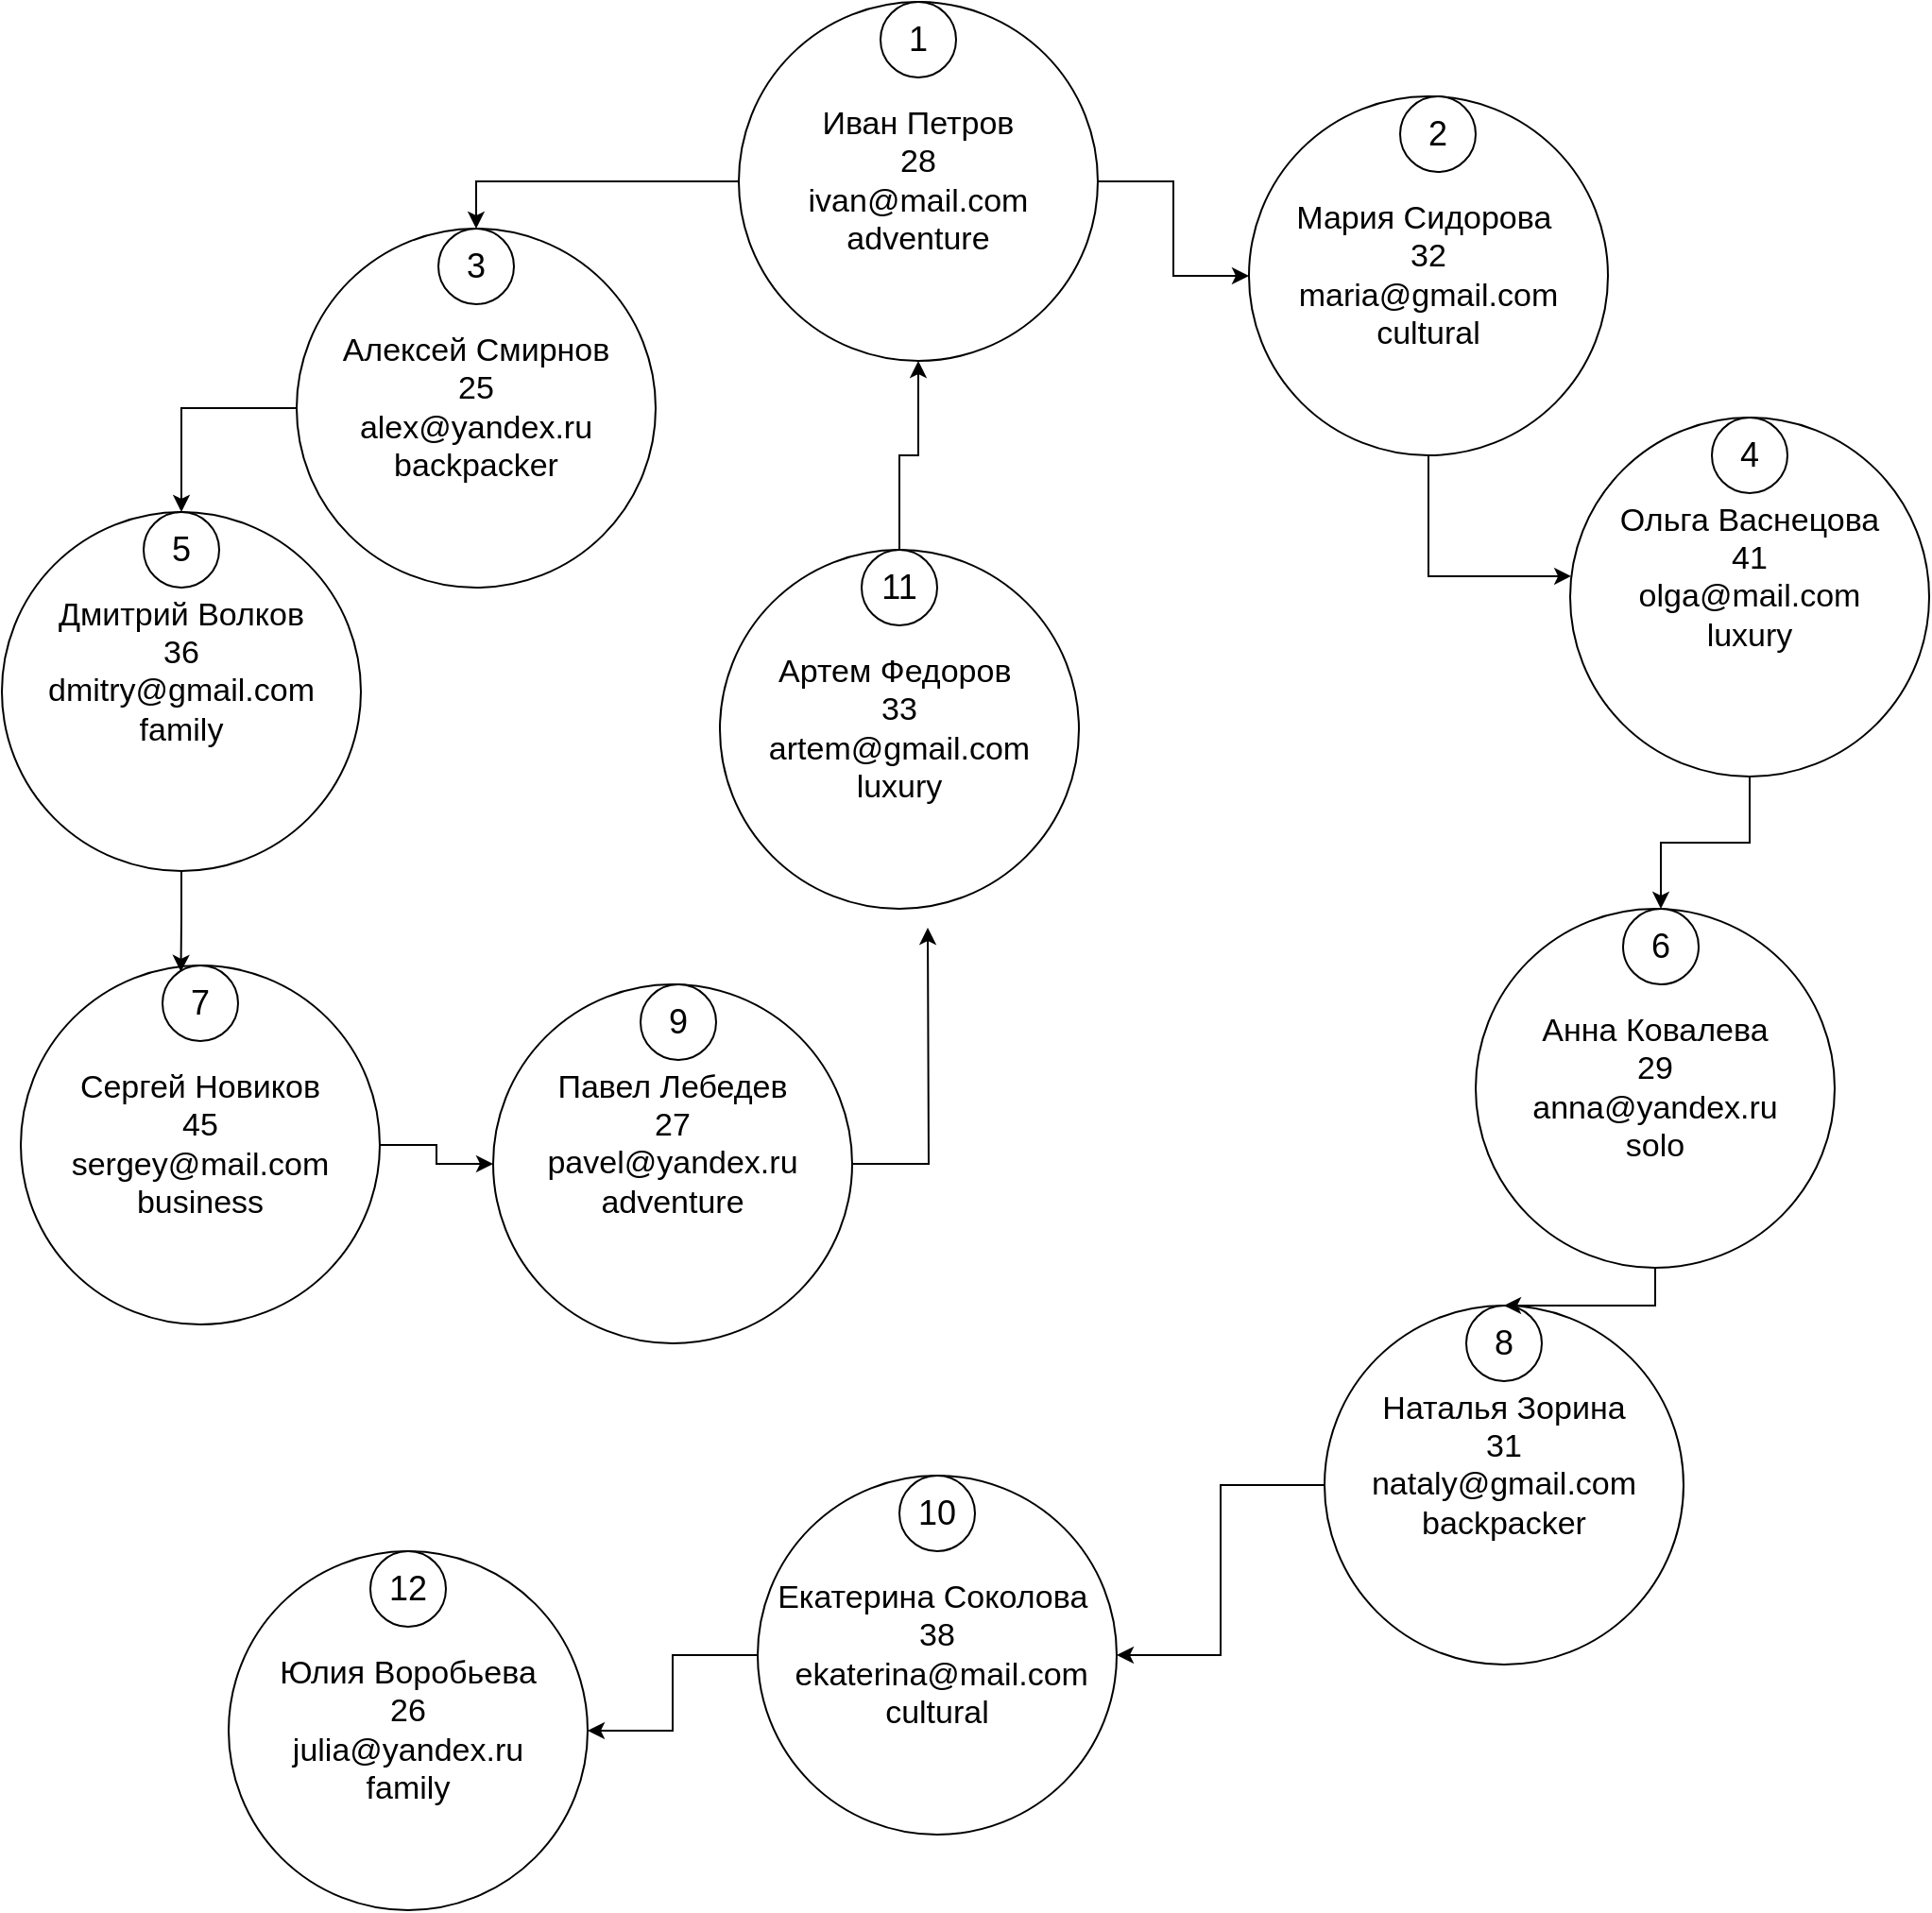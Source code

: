 <mxfile version="27.0.4" pages="3">
  <diagram name="Страница — 1" id="MpfUwDeogpzxSJFpJ8bB">
    <mxGraphModel dx="5238" dy="2740" grid="1" gridSize="10" guides="1" tooltips="1" connect="1" arrows="1" fold="1" page="1" pageScale="1" pageWidth="827" pageHeight="1169" math="0" shadow="0">
      <root>
        <mxCell id="0" />
        <mxCell id="1" parent="0" />
        <mxCell id="hEjAdb2WGJodBjtlL4oU-39" value="" style="group" vertex="1" connectable="0" parent="1">
          <mxGeometry x="1380" y="10" width="190" height="190" as="geometry" />
        </mxCell>
        <mxCell id="hEjAdb2WGJodBjtlL4oU-40" value="&lt;font style=&quot;font-size: 17px;&quot;&gt;Иван Петров&lt;/font&gt;&lt;div&gt;&lt;font style=&quot;font-size: 17px;&quot;&gt;28&lt;/font&gt;&lt;/div&gt;&lt;div&gt;&lt;font style=&quot;font-size: 17px;&quot;&gt;ivan@mail.com&lt;/font&gt;&lt;/div&gt;&lt;div&gt;&lt;font style=&quot;font-size: 17px;&quot;&gt;adventure&lt;/font&gt;&lt;/div&gt;" style="ellipse;whiteSpace=wrap;html=1;aspect=fixed;" vertex="1" parent="hEjAdb2WGJodBjtlL4oU-39">
          <mxGeometry width="190" height="190" as="geometry" />
        </mxCell>
        <mxCell id="hEjAdb2WGJodBjtlL4oU-41" value="&lt;font style=&quot;font-size: 18px;&quot;&gt;1&lt;/font&gt;" style="ellipse;whiteSpace=wrap;html=1;aspect=fixed;" vertex="1" parent="hEjAdb2WGJodBjtlL4oU-39">
          <mxGeometry x="75" width="40" height="40" as="geometry" />
        </mxCell>
        <mxCell id="hEjAdb2WGJodBjtlL4oU-156" style="edgeStyle=orthogonalEdgeStyle;rounded=0;orthogonalLoop=1;jettySize=auto;html=1;entryX=0.003;entryY=0.442;entryDx=0;entryDy=0;entryPerimeter=0;" edge="1" parent="1" source="hEjAdb2WGJodBjtlL4oU-82" target="hEjAdb2WGJodBjtlL4oU-123">
          <mxGeometry relative="1" as="geometry">
            <mxPoint x="1920" y="310" as="targetPoint" />
          </mxGeometry>
        </mxCell>
        <mxCell id="hEjAdb2WGJodBjtlL4oU-82" value="&lt;font style=&quot;font-size: 17px;&quot;&gt;Мария Сидорова&amp;nbsp;&lt;/font&gt;&lt;div&gt;&lt;font style=&quot;font-size: 17px;&quot;&gt;32&lt;/font&gt;&lt;/div&gt;&lt;div&gt;&lt;font style=&quot;&quot;&gt;&lt;span style=&quot;font-size: 17px;&quot;&gt;maria@gmail.com&lt;/span&gt;&lt;/font&gt;&lt;/div&gt;&lt;div&gt;&lt;font style=&quot;&quot;&gt;&lt;span style=&quot;font-size: 17px;&quot;&gt;cultural&lt;/span&gt;&lt;/font&gt;&lt;/div&gt;" style="ellipse;whiteSpace=wrap;html=1;aspect=fixed;" vertex="1" parent="1">
          <mxGeometry x="1650" y="60" width="190" height="190" as="geometry" />
        </mxCell>
        <mxCell id="hEjAdb2WGJodBjtlL4oU-157" style="edgeStyle=orthogonalEdgeStyle;rounded=0;orthogonalLoop=1;jettySize=auto;html=1;entryX=0.5;entryY=0;entryDx=0;entryDy=0;" edge="1" parent="1" source="hEjAdb2WGJodBjtlL4oU-121" target="hEjAdb2WGJodBjtlL4oU-127">
          <mxGeometry relative="1" as="geometry" />
        </mxCell>
        <mxCell id="hEjAdb2WGJodBjtlL4oU-121" value="&lt;font style=&quot;font-size: 17px;&quot;&gt;Алексей Смирнов&lt;/font&gt;&lt;div&gt;&lt;font style=&quot;font-size: 17px;&quot;&gt;25&lt;/font&gt;&lt;/div&gt;&lt;div&gt;&lt;font style=&quot;&quot;&gt;&lt;span style=&quot;font-size: 17px;&quot;&gt;alex@yandex.ru&lt;/span&gt;&lt;/font&gt;&lt;/div&gt;&lt;div&gt;&lt;font style=&quot;&quot;&gt;&lt;span style=&quot;font-size: 17px;&quot;&gt;backpacker&lt;/span&gt;&lt;/font&gt;&lt;/div&gt;" style="ellipse;whiteSpace=wrap;html=1;aspect=fixed;" vertex="1" parent="1">
          <mxGeometry x="1146" y="130" width="190" height="190" as="geometry" />
        </mxCell>
        <mxCell id="hEjAdb2WGJodBjtlL4oU-122" value="" style="group" vertex="1" connectable="0" parent="1">
          <mxGeometry x="1820" y="230" width="190" height="190" as="geometry" />
        </mxCell>
        <mxCell id="hEjAdb2WGJodBjtlL4oU-123" value="&lt;font style=&quot;font-size: 17px;&quot;&gt;Ольга Васнецова&lt;/font&gt;&lt;div&gt;&lt;font style=&quot;font-size: 17px;&quot;&gt;41&lt;/font&gt;&lt;/div&gt;&lt;div&gt;&lt;font style=&quot;&quot;&gt;&lt;span style=&quot;font-size: 17px;&quot;&gt;olga@mail.com&lt;/span&gt;&lt;/font&gt;&lt;/div&gt;&lt;div&gt;&lt;font style=&quot;&quot;&gt;&lt;span style=&quot;font-size: 17px;&quot;&gt;luxury&lt;/span&gt;&lt;/font&gt;&lt;/div&gt;&lt;div&gt;&lt;font style=&quot;font-size: 17px;&quot;&gt;&lt;br&gt;&lt;/font&gt;&lt;/div&gt;" style="ellipse;whiteSpace=wrap;html=1;aspect=fixed;" vertex="1" parent="hEjAdb2WGJodBjtlL4oU-122">
          <mxGeometry width="190" height="190" as="geometry" />
        </mxCell>
        <mxCell id="hEjAdb2WGJodBjtlL4oU-124" value="&lt;font style=&quot;font-size: 18px;&quot;&gt;4&lt;/font&gt;" style="ellipse;whiteSpace=wrap;html=1;aspect=fixed;" vertex="1" parent="hEjAdb2WGJodBjtlL4oU-122">
          <mxGeometry x="75" width="40" height="40" as="geometry" />
        </mxCell>
        <mxCell id="hEjAdb2WGJodBjtlL4oU-125" value="" style="group" vertex="1" connectable="0" parent="1">
          <mxGeometry x="990" y="280" width="190" height="190" as="geometry" />
        </mxCell>
        <mxCell id="hEjAdb2WGJodBjtlL4oU-126" value="&lt;font style=&quot;font-size: 17px;&quot;&gt;Дмитрий Волков&lt;/font&gt;&lt;div&gt;&lt;font style=&quot;font-size: 17px;&quot;&gt;36&lt;/font&gt;&lt;/div&gt;&lt;div&gt;&lt;font style=&quot;&quot;&gt;&lt;span style=&quot;font-size: 17px;&quot;&gt;dmitry@gmail.com&lt;/span&gt;&lt;/font&gt;&lt;/div&gt;&lt;div&gt;&lt;font style=&quot;&quot;&gt;&lt;span style=&quot;font-size: 17px;&quot;&gt;family&lt;/span&gt;&lt;/font&gt;&lt;/div&gt;&lt;div&gt;&lt;font style=&quot;font-size: 17px;&quot;&gt;&lt;br&gt;&lt;/font&gt;&lt;/div&gt;" style="ellipse;whiteSpace=wrap;html=1;aspect=fixed;" vertex="1" parent="hEjAdb2WGJodBjtlL4oU-125">
          <mxGeometry width="190" height="190" as="geometry" />
        </mxCell>
        <mxCell id="hEjAdb2WGJodBjtlL4oU-127" value="&lt;font style=&quot;font-size: 18px;&quot;&gt;5&lt;/font&gt;" style="ellipse;whiteSpace=wrap;html=1;aspect=fixed;" vertex="1" parent="hEjAdb2WGJodBjtlL4oU-125">
          <mxGeometry x="75" width="40" height="40" as="geometry" />
        </mxCell>
        <mxCell id="hEjAdb2WGJodBjtlL4oU-128" value="" style="group" vertex="1" connectable="0" parent="1">
          <mxGeometry x="1770" y="490" width="190" height="190" as="geometry" />
        </mxCell>
        <mxCell id="hEjAdb2WGJodBjtlL4oU-129" value="&lt;font style=&quot;font-size: 17px;&quot;&gt;Анна Ковалева&lt;/font&gt;&lt;div&gt;&lt;font style=&quot;font-size: 17px;&quot;&gt;29&lt;/font&gt;&lt;/div&gt;&lt;div&gt;&lt;font style=&quot;&quot;&gt;&lt;span style=&quot;font-size: 17px;&quot;&gt;anna@yandex.ru&lt;/span&gt;&lt;/font&gt;&lt;/div&gt;&lt;div&gt;&lt;font style=&quot;&quot;&gt;&lt;span style=&quot;font-size: 17px;&quot;&gt;solo&lt;/span&gt;&lt;/font&gt;&lt;/div&gt;" style="ellipse;whiteSpace=wrap;html=1;aspect=fixed;" vertex="1" parent="hEjAdb2WGJodBjtlL4oU-128">
          <mxGeometry width="190" height="190" as="geometry" />
        </mxCell>
        <mxCell id="hEjAdb2WGJodBjtlL4oU-130" value="&lt;font style=&quot;font-size: 18px;&quot;&gt;6&lt;/font&gt;" style="ellipse;whiteSpace=wrap;html=1;aspect=fixed;" vertex="1" parent="hEjAdb2WGJodBjtlL4oU-128">
          <mxGeometry x="78" width="40" height="40" as="geometry" />
        </mxCell>
        <mxCell id="hEjAdb2WGJodBjtlL4oU-131" value="" style="group" vertex="1" connectable="0" parent="1">
          <mxGeometry x="1000" y="520" width="190" height="190" as="geometry" />
        </mxCell>
        <mxCell id="hEjAdb2WGJodBjtlL4oU-132" value="&lt;font style=&quot;font-size: 17px;&quot;&gt;Сергей Новиков&lt;/font&gt;&lt;div&gt;&lt;font style=&quot;font-size: 17px;&quot;&gt;45&lt;/font&gt;&lt;/div&gt;&lt;div&gt;&lt;font style=&quot;&quot;&gt;&lt;span style=&quot;font-size: 17px;&quot;&gt;sergey@mail.com&lt;/span&gt;&lt;/font&gt;&lt;/div&gt;&lt;div&gt;&lt;font style=&quot;&quot;&gt;&lt;span style=&quot;font-size: 17px;&quot;&gt;business&lt;/span&gt;&lt;/font&gt;&lt;/div&gt;" style="ellipse;whiteSpace=wrap;html=1;aspect=fixed;" vertex="1" parent="hEjAdb2WGJodBjtlL4oU-131">
          <mxGeometry width="190" height="190" as="geometry" />
        </mxCell>
        <mxCell id="hEjAdb2WGJodBjtlL4oU-133" value="&lt;font style=&quot;font-size: 18px;&quot;&gt;7&lt;/font&gt;" style="ellipse;whiteSpace=wrap;html=1;aspect=fixed;" vertex="1" parent="hEjAdb2WGJodBjtlL4oU-131">
          <mxGeometry x="75" width="40" height="40" as="geometry" />
        </mxCell>
        <mxCell id="hEjAdb2WGJodBjtlL4oU-134" value="" style="group" vertex="1" connectable="0" parent="1">
          <mxGeometry x="1690" y="700" width="190" height="190" as="geometry" />
        </mxCell>
        <mxCell id="hEjAdb2WGJodBjtlL4oU-135" value="&lt;font style=&quot;font-size: 17px;&quot;&gt;Наталья Зорина&lt;/font&gt;&lt;div&gt;&lt;font style=&quot;font-size: 17px;&quot;&gt;31&lt;/font&gt;&lt;/div&gt;&lt;div&gt;&lt;font style=&quot;&quot;&gt;&lt;span style=&quot;font-size: 17px;&quot;&gt;nataly@gmail.com&lt;/span&gt;&lt;/font&gt;&lt;/div&gt;&lt;div&gt;&lt;font style=&quot;&quot;&gt;&lt;span style=&quot;font-size: 17px;&quot;&gt;backpacker&lt;/span&gt;&lt;/font&gt;&lt;/div&gt;&lt;div&gt;&lt;font style=&quot;font-size: 17px;&quot;&gt;&lt;br&gt;&lt;/font&gt;&lt;/div&gt;" style="ellipse;whiteSpace=wrap;html=1;aspect=fixed;" vertex="1" parent="hEjAdb2WGJodBjtlL4oU-134">
          <mxGeometry width="190" height="190" as="geometry" />
        </mxCell>
        <mxCell id="hEjAdb2WGJodBjtlL4oU-136" value="&lt;font style=&quot;font-size: 18px;&quot;&gt;8&lt;/font&gt;" style="ellipse;whiteSpace=wrap;html=1;aspect=fixed;" vertex="1" parent="hEjAdb2WGJodBjtlL4oU-134">
          <mxGeometry x="75" width="40" height="40" as="geometry" />
        </mxCell>
        <mxCell id="hEjAdb2WGJodBjtlL4oU-137" value="" style="group" vertex="1" connectable="0" parent="1">
          <mxGeometry x="1250" y="530" width="190" height="190" as="geometry" />
        </mxCell>
        <mxCell id="hEjAdb2WGJodBjtlL4oU-164" style="edgeStyle=orthogonalEdgeStyle;rounded=0;orthogonalLoop=1;jettySize=auto;html=1;" edge="1" parent="hEjAdb2WGJodBjtlL4oU-137" source="hEjAdb2WGJodBjtlL4oU-138">
          <mxGeometry relative="1" as="geometry">
            <mxPoint x="230" y="-30" as="targetPoint" />
          </mxGeometry>
        </mxCell>
        <mxCell id="hEjAdb2WGJodBjtlL4oU-138" value="&lt;span style=&quot;font-size: 17px;&quot;&gt;Павел Лебедев&lt;/span&gt;&lt;div&gt;&lt;span style=&quot;font-size: 17px;&quot;&gt;27&lt;/span&gt;&lt;/div&gt;&lt;div&gt;&lt;span style=&quot;font-size: 17px;&quot;&gt;pavel@yandex.ru&lt;/span&gt;&lt;/div&gt;&lt;div&gt;&lt;span style=&quot;font-size: 17px;&quot;&gt;adventure&lt;/span&gt;&lt;/div&gt;&lt;div&gt;&lt;span style=&quot;font-size: 17px;&quot;&gt;&lt;br&gt;&lt;/span&gt;&lt;/div&gt;" style="ellipse;whiteSpace=wrap;html=1;aspect=fixed;" vertex="1" parent="hEjAdb2WGJodBjtlL4oU-137">
          <mxGeometry width="190" height="190" as="geometry" />
        </mxCell>
        <mxCell id="hEjAdb2WGJodBjtlL4oU-139" value="&lt;font style=&quot;font-size: 18px;&quot;&gt;9&lt;/font&gt;" style="ellipse;whiteSpace=wrap;html=1;aspect=fixed;" vertex="1" parent="hEjAdb2WGJodBjtlL4oU-137">
          <mxGeometry x="78" width="40" height="40" as="geometry" />
        </mxCell>
        <mxCell id="hEjAdb2WGJodBjtlL4oU-140" value="" style="group" vertex="1" connectable="0" parent="1">
          <mxGeometry x="1390" y="790" width="190" height="190" as="geometry" />
        </mxCell>
        <mxCell id="hEjAdb2WGJodBjtlL4oU-141" value="&lt;span style=&quot;font-size: 17px;&quot;&gt;Екатерина Соколова&amp;nbsp;&lt;/span&gt;&lt;div&gt;&lt;span style=&quot;font-size: 17px;&quot;&gt;38&lt;/span&gt;&lt;div&gt;&lt;span style=&quot;font-size: 17px;&quot;&gt;&amp;nbsp;ekaterina@mail.com&lt;/span&gt;&lt;/div&gt;&lt;div&gt;&lt;span style=&quot;font-size: 17px;&quot;&gt;cultural&lt;/span&gt;&lt;/div&gt;&lt;/div&gt;" style="ellipse;whiteSpace=wrap;html=1;aspect=fixed;" vertex="1" parent="hEjAdb2WGJodBjtlL4oU-140">
          <mxGeometry width="190" height="190" as="geometry" />
        </mxCell>
        <mxCell id="hEjAdb2WGJodBjtlL4oU-142" value="&lt;font style=&quot;font-size: 18px;&quot;&gt;10&lt;/font&gt;" style="ellipse;whiteSpace=wrap;html=1;aspect=fixed;" vertex="1" parent="hEjAdb2WGJodBjtlL4oU-140">
          <mxGeometry x="75" width="40" height="40" as="geometry" />
        </mxCell>
        <mxCell id="hEjAdb2WGJodBjtlL4oU-143" value="" style="group" vertex="1" connectable="0" parent="1">
          <mxGeometry x="1370" y="300" width="190" height="190" as="geometry" />
        </mxCell>
        <mxCell id="hEjAdb2WGJodBjtlL4oU-144" value="&lt;span style=&quot;font-size: 17px;&quot;&gt;Артем Федоров&amp;nbsp;&lt;/span&gt;&lt;div&gt;&lt;span style=&quot;font-size: 17px;&quot;&gt;33&lt;/span&gt;&lt;/div&gt;&lt;div&gt;&lt;span style=&quot;font-size: 17px;&quot;&gt;artem@gmail.com&lt;/span&gt;&lt;/div&gt;&lt;div&gt;&lt;span style=&quot;font-size: 17px;&quot;&gt;luxury&lt;/span&gt;&lt;/div&gt;" style="ellipse;whiteSpace=wrap;html=1;aspect=fixed;" vertex="1" parent="hEjAdb2WGJodBjtlL4oU-143">
          <mxGeometry width="190" height="190" as="geometry" />
        </mxCell>
        <mxCell id="hEjAdb2WGJodBjtlL4oU-145" value="&lt;font style=&quot;font-size: 18px;&quot;&gt;11&lt;/font&gt;" style="ellipse;whiteSpace=wrap;html=1;aspect=fixed;" vertex="1" parent="hEjAdb2WGJodBjtlL4oU-143">
          <mxGeometry x="75" width="40" height="40" as="geometry" />
        </mxCell>
        <mxCell id="hEjAdb2WGJodBjtlL4oU-146" value="" style="group" vertex="1" connectable="0" parent="1">
          <mxGeometry x="1110" y="830" width="190" height="190" as="geometry" />
        </mxCell>
        <mxCell id="hEjAdb2WGJodBjtlL4oU-147" value="&lt;span style=&quot;font-size: 17px;&quot;&gt;Юлия Воробьева&lt;/span&gt;&lt;div&gt;&lt;span style=&quot;font-size: 17px;&quot;&gt;26&lt;/span&gt;&lt;/div&gt;&lt;div&gt;&lt;span style=&quot;font-size: 17px;&quot;&gt;julia@yandex.ru&lt;/span&gt;&lt;/div&gt;&lt;div&gt;&lt;span style=&quot;font-size: 17px;&quot;&gt;family&lt;/span&gt;&lt;/div&gt;" style="ellipse;whiteSpace=wrap;html=1;aspect=fixed;" vertex="1" parent="hEjAdb2WGJodBjtlL4oU-146">
          <mxGeometry width="190" height="190" as="geometry" />
        </mxCell>
        <mxCell id="hEjAdb2WGJodBjtlL4oU-148" value="&lt;font style=&quot;font-size: 18px;&quot;&gt;12&lt;/font&gt;" style="ellipse;whiteSpace=wrap;html=1;aspect=fixed;" vertex="1" parent="hEjAdb2WGJodBjtlL4oU-146">
          <mxGeometry x="75" width="40" height="40" as="geometry" />
        </mxCell>
        <mxCell id="hEjAdb2WGJodBjtlL4oU-152" value="&lt;font style=&quot;font-size: 18px;&quot;&gt;2&lt;/font&gt;" style="ellipse;whiteSpace=wrap;html=1;aspect=fixed;" vertex="1" parent="1">
          <mxGeometry x="1730" y="60" width="40" height="40" as="geometry" />
        </mxCell>
        <mxCell id="hEjAdb2WGJodBjtlL4oU-11" value="&lt;font style=&quot;font-size: 18px;&quot;&gt;3&lt;/font&gt;" style="ellipse;whiteSpace=wrap;html=1;aspect=fixed;" vertex="1" parent="1">
          <mxGeometry x="1221" y="130" width="40" height="40" as="geometry" />
        </mxCell>
        <mxCell id="hEjAdb2WGJodBjtlL4oU-153" style="edgeStyle=orthogonalEdgeStyle;rounded=0;orthogonalLoop=1;jettySize=auto;html=1;" edge="1" parent="1" source="hEjAdb2WGJodBjtlL4oU-40" target="hEjAdb2WGJodBjtlL4oU-82">
          <mxGeometry relative="1" as="geometry" />
        </mxCell>
        <mxCell id="hEjAdb2WGJodBjtlL4oU-155" style="edgeStyle=orthogonalEdgeStyle;rounded=0;orthogonalLoop=1;jettySize=auto;html=1;entryX=0.5;entryY=0;entryDx=0;entryDy=0;" edge="1" parent="1" source="hEjAdb2WGJodBjtlL4oU-40" target="hEjAdb2WGJodBjtlL4oU-121">
          <mxGeometry relative="1" as="geometry" />
        </mxCell>
        <mxCell id="hEjAdb2WGJodBjtlL4oU-159" style="edgeStyle=orthogonalEdgeStyle;rounded=0;orthogonalLoop=1;jettySize=auto;html=1;entryX=0.446;entryY=0.018;entryDx=0;entryDy=0;entryPerimeter=0;" edge="1" parent="1" source="hEjAdb2WGJodBjtlL4oU-126" target="hEjAdb2WGJodBjtlL4oU-132">
          <mxGeometry relative="1" as="geometry" />
        </mxCell>
        <mxCell id="hEjAdb2WGJodBjtlL4oU-160" style="edgeStyle=orthogonalEdgeStyle;rounded=0;orthogonalLoop=1;jettySize=auto;html=1;entryX=0.5;entryY=0;entryDx=0;entryDy=0;" edge="1" parent="1" source="hEjAdb2WGJodBjtlL4oU-129" target="hEjAdb2WGJodBjtlL4oU-136">
          <mxGeometry relative="1" as="geometry" />
        </mxCell>
        <mxCell id="hEjAdb2WGJodBjtlL4oU-161" style="edgeStyle=orthogonalEdgeStyle;rounded=0;orthogonalLoop=1;jettySize=auto;html=1;" edge="1" parent="1" source="hEjAdb2WGJodBjtlL4oU-132" target="hEjAdb2WGJodBjtlL4oU-138">
          <mxGeometry relative="1" as="geometry" />
        </mxCell>
        <mxCell id="hEjAdb2WGJodBjtlL4oU-158" style="edgeStyle=orthogonalEdgeStyle;rounded=0;orthogonalLoop=1;jettySize=auto;html=1;entryX=0.5;entryY=0;entryDx=0;entryDy=0;" edge="1" parent="1" source="hEjAdb2WGJodBjtlL4oU-123" target="hEjAdb2WGJodBjtlL4oU-130">
          <mxGeometry relative="1" as="geometry">
            <mxPoint x="1915" y="520" as="targetPoint" />
          </mxGeometry>
        </mxCell>
        <mxCell id="hEjAdb2WGJodBjtlL4oU-162" style="edgeStyle=orthogonalEdgeStyle;rounded=0;orthogonalLoop=1;jettySize=auto;html=1;entryX=1;entryY=0.5;entryDx=0;entryDy=0;" edge="1" parent="1" source="hEjAdb2WGJodBjtlL4oU-135" target="hEjAdb2WGJodBjtlL4oU-141">
          <mxGeometry relative="1" as="geometry" />
        </mxCell>
        <mxCell id="hEjAdb2WGJodBjtlL4oU-163" style="edgeStyle=orthogonalEdgeStyle;rounded=0;orthogonalLoop=1;jettySize=auto;html=1;entryX=1;entryY=0.5;entryDx=0;entryDy=0;" edge="1" parent="1" source="hEjAdb2WGJodBjtlL4oU-141" target="hEjAdb2WGJodBjtlL4oU-147">
          <mxGeometry relative="1" as="geometry" />
        </mxCell>
        <mxCell id="hEjAdb2WGJodBjtlL4oU-165" style="edgeStyle=orthogonalEdgeStyle;rounded=0;orthogonalLoop=1;jettySize=auto;html=1;entryX=0.5;entryY=1;entryDx=0;entryDy=0;" edge="1" parent="1" source="hEjAdb2WGJodBjtlL4oU-144" target="hEjAdb2WGJodBjtlL4oU-40">
          <mxGeometry relative="1" as="geometry" />
        </mxCell>
      </root>
    </mxGraphModel>
  </diagram>
  <diagram id="pV87dMXPHM7saFies0vE" name="Страница — 2">
    <mxGraphModel dx="2389" dy="1827" grid="1" gridSize="10" guides="1" tooltips="1" connect="1" arrows="1" fold="1" page="1" pageScale="1" pageWidth="827" pageHeight="1169" math="0" shadow="0">
      <root>
        <mxCell id="0" />
        <mxCell id="1" parent="0" />
        <mxCell id="IVfHi1Xu7Hqrf3I2mesp-69" value="" style="group" vertex="1" connectable="0" parent="1">
          <mxGeometry x="2210" y="80" width="190" height="190" as="geometry" />
        </mxCell>
        <mxCell id="IVfHi1Xu7Hqrf3I2mesp-70" value="&lt;font style=&quot;font-size: 17px;&quot;&gt;Иван Петров&lt;/font&gt;&lt;div&gt;&lt;font style=&quot;font-size: 17px;&quot;&gt;28&lt;/font&gt;&lt;/div&gt;&lt;div&gt;&lt;font style=&quot;font-size: 17px;&quot;&gt;ivan@mail.com&lt;/font&gt;&lt;/div&gt;&lt;div&gt;&lt;font style=&quot;font-size: 17px;&quot;&gt;adventure&lt;/font&gt;&lt;/div&gt;" style="ellipse;whiteSpace=wrap;html=1;aspect=fixed;" vertex="1" parent="IVfHi1Xu7Hqrf3I2mesp-69">
          <mxGeometry width="190" height="190" as="geometry" />
        </mxCell>
        <mxCell id="IVfHi1Xu7Hqrf3I2mesp-71" value="&lt;font style=&quot;font-size: 18px;&quot;&gt;1&lt;/font&gt;" style="ellipse;whiteSpace=wrap;html=1;aspect=fixed;" vertex="1" parent="IVfHi1Xu7Hqrf3I2mesp-69">
          <mxGeometry x="75" width="40" height="40" as="geometry" />
        </mxCell>
        <mxCell id="IVfHi1Xu7Hqrf3I2mesp-73" value="&lt;font style=&quot;font-size: 17px;&quot;&gt;Париж&lt;/font&gt;&lt;div&gt;&lt;font style=&quot;font-size: 17px;&quot;&gt;Франция&lt;/font&gt;&lt;/div&gt;&lt;div&gt;&lt;font style=&quot;font-size: 17px;&quot;&gt;2148000&lt;/font&gt;&lt;/div&gt;&lt;div&gt;&lt;font style=&quot;font-size: 17px;&quot;&gt;умеренный&lt;/font&gt;&lt;/div&gt;&lt;div&gt;&lt;font style=&quot;font-size: 17px;&quot;&gt;2022&lt;/font&gt;&lt;/div&gt;&lt;div&gt;&lt;font style=&quot;font-size: 17px;&quot;&gt;5&lt;/font&gt;&lt;/div&gt;&lt;div&gt;&lt;font style=&quot;font-size: 17px;&quot;&gt;5&lt;/font&gt;&lt;/div&gt;" style="rounded=0;whiteSpace=wrap;html=1;verticalAlign=bottom;" vertex="1" parent="1">
          <mxGeometry x="1940" y="270" width="160" height="170" as="geometry" />
        </mxCell>
        <mxCell id="IVfHi1Xu7Hqrf3I2mesp-74" value="1" style="rounded=0;whiteSpace=wrap;html=1;" vertex="1" parent="1">
          <mxGeometry x="1994.5" y="270" width="51" height="20" as="geometry" />
        </mxCell>
        <mxCell id="IVfHi1Xu7Hqrf3I2mesp-75" style="edgeStyle=orthogonalEdgeStyle;rounded=0;orthogonalLoop=1;jettySize=auto;html=1;" edge="1" parent="1" source="IVfHi1Xu7Hqrf3I2mesp-70" target="IVfHi1Xu7Hqrf3I2mesp-73">
          <mxGeometry relative="1" as="geometry" />
        </mxCell>
        <mxCell id="IVfHi1Xu7Hqrf3I2mesp-91" value="" style="group" vertex="1" connectable="0" parent="1">
          <mxGeometry x="2424" y="270" width="160" height="210" as="geometry" />
        </mxCell>
        <mxCell id="IVfHi1Xu7Hqrf3I2mesp-92" value="&lt;span style=&quot;font-size: 17px;&quot;&gt;Барселона&lt;/span&gt;&lt;div&gt;&lt;span style=&quot;font-size: 17px;&quot;&gt;Испания&lt;/span&gt;&lt;/div&gt;&lt;div&gt;&lt;span style=&quot;font-size: 17px;&quot;&gt;1620000&lt;/span&gt;&lt;/div&gt;&lt;div&gt;&lt;span style=&quot;font-size: 17px;&quot;&gt;средиземноморский&lt;/span&gt;&lt;/div&gt;&lt;div&gt;&lt;span style=&quot;font-size: 17px;&quot;&gt;2021&lt;/span&gt;&lt;/div&gt;&lt;div&gt;&lt;span style=&quot;font-size: 17px;&quot;&gt;3&lt;/span&gt;&lt;/div&gt;&lt;div&gt;&lt;span style=&quot;font-size: 17px;&quot;&gt;4&lt;/span&gt;&lt;/div&gt;" style="rounded=0;whiteSpace=wrap;html=1;verticalAlign=bottom;" vertex="1" parent="IVfHi1Xu7Hqrf3I2mesp-91">
          <mxGeometry width="160" height="180" as="geometry" />
        </mxCell>
        <mxCell id="IVfHi1Xu7Hqrf3I2mesp-93" value="3" style="rounded=0;whiteSpace=wrap;html=1;" vertex="1" parent="IVfHi1Xu7Hqrf3I2mesp-91">
          <mxGeometry x="54.5" width="51" height="35" as="geometry" />
        </mxCell>
        <mxCell id="IVfHi1Xu7Hqrf3I2mesp-94" style="edgeStyle=orthogonalEdgeStyle;rounded=0;orthogonalLoop=1;jettySize=auto;html=1;entryX=0.75;entryY=0;entryDx=0;entryDy=0;" edge="1" parent="1" source="IVfHi1Xu7Hqrf3I2mesp-70" target="IVfHi1Xu7Hqrf3I2mesp-93">
          <mxGeometry relative="1" as="geometry" />
        </mxCell>
        <mxCell id="IVfHi1Xu7Hqrf3I2mesp-96" value="" style="group" vertex="1" connectable="0" parent="1">
          <mxGeometry x="2630" y="80" width="190" height="190" as="geometry" />
        </mxCell>
        <mxCell id="IVfHi1Xu7Hqrf3I2mesp-97" value="&lt;font style=&quot;font-size: 17px;&quot;&gt;Мария Сидорова&amp;nbsp;&lt;/font&gt;&lt;div&gt;&lt;font style=&quot;font-size: 17px;&quot;&gt;32&lt;/font&gt;&lt;/div&gt;&lt;div&gt;&lt;font style=&quot;&quot;&gt;&lt;span style=&quot;font-size: 17px;&quot;&gt;maria@gmail.com&lt;/span&gt;&lt;/font&gt;&lt;/div&gt;&lt;div&gt;&lt;font style=&quot;&quot;&gt;&lt;span style=&quot;font-size: 17px;&quot;&gt;cultural&lt;/span&gt;&lt;/font&gt;&lt;/div&gt;" style="ellipse;whiteSpace=wrap;html=1;aspect=fixed;" vertex="1" parent="IVfHi1Xu7Hqrf3I2mesp-96">
          <mxGeometry width="190" height="190" as="geometry" />
        </mxCell>
        <mxCell id="IVfHi1Xu7Hqrf3I2mesp-98" value="&lt;font style=&quot;font-size: 18px;&quot;&gt;2&lt;/font&gt;" style="ellipse;whiteSpace=wrap;html=1;aspect=fixed;" vertex="1" parent="IVfHi1Xu7Hqrf3I2mesp-96">
          <mxGeometry x="76" width="40" height="40" as="geometry" />
        </mxCell>
        <mxCell id="IVfHi1Xu7Hqrf3I2mesp-105" value="" style="group;verticalAlign=bottom;" vertex="1" connectable="0" parent="1">
          <mxGeometry x="2645" y="320" width="160" height="160" as="geometry" />
        </mxCell>
        <mxCell id="IVfHi1Xu7Hqrf3I2mesp-106" value="&lt;span style=&quot;font-size: 17px;&quot;&gt;Рим&lt;/span&gt;&lt;div&gt;&lt;span style=&quot;font-size: 17px;&quot;&gt;Италия&lt;/span&gt;&lt;/div&gt;&lt;div&gt;&lt;span style=&quot;font-size: 17px;&quot;&gt;2873000&lt;/span&gt;&lt;/div&gt;&lt;div&gt;&lt;span style=&quot;font-size: 17px;&quot;&gt;средиземноморский&lt;/span&gt;&lt;/div&gt;&lt;div&gt;&lt;span style=&quot;font-size: 17px;&quot;&gt;2023&lt;/span&gt;&lt;/div&gt;&lt;div&gt;&lt;span style=&quot;font-size: 17px;&quot;&gt;7&lt;/span&gt;&lt;/div&gt;&lt;div&gt;&lt;span style=&quot;font-size: 17px;&quot;&gt;5&lt;/span&gt;&lt;/div&gt;" style="rounded=0;whiteSpace=wrap;html=1;" vertex="1" parent="IVfHi1Xu7Hqrf3I2mesp-105">
          <mxGeometry width="160" height="160" as="geometry" />
        </mxCell>
        <mxCell id="IVfHi1Xu7Hqrf3I2mesp-107" value="2" style="rounded=0;whiteSpace=wrap;html=1;" vertex="1" parent="IVfHi1Xu7Hqrf3I2mesp-105">
          <mxGeometry x="54.5" width="51" height="26.667" as="geometry" />
        </mxCell>
        <mxCell id="IVfHi1Xu7Hqrf3I2mesp-108" style="edgeStyle=orthogonalEdgeStyle;rounded=0;orthogonalLoop=1;jettySize=auto;html=1;" edge="1" parent="1" source="IVfHi1Xu7Hqrf3I2mesp-97" target="IVfHi1Xu7Hqrf3I2mesp-106">
          <mxGeometry relative="1" as="geometry" />
        </mxCell>
        <mxCell id="IVfHi1Xu7Hqrf3I2mesp-120" value="" style="group" vertex="1" connectable="0" parent="1">
          <mxGeometry x="2870" y="80" width="190" height="190" as="geometry" />
        </mxCell>
        <mxCell id="IVfHi1Xu7Hqrf3I2mesp-121" value="" style="group" vertex="1" connectable="0" parent="IVfHi1Xu7Hqrf3I2mesp-120">
          <mxGeometry width="190" height="190" as="geometry" />
        </mxCell>
        <mxCell id="IVfHi1Xu7Hqrf3I2mesp-122" value="&lt;font style=&quot;font-size: 17px;&quot;&gt;Алексей Смирнов&lt;/font&gt;&lt;div&gt;&lt;font style=&quot;font-size: 17px;&quot;&gt;25&lt;/font&gt;&lt;/div&gt;&lt;div&gt;&lt;font style=&quot;&quot;&gt;&lt;span style=&quot;font-size: 17px;&quot;&gt;alex@yandex.ru&lt;/span&gt;&lt;/font&gt;&lt;/div&gt;&lt;div&gt;&lt;font style=&quot;&quot;&gt;&lt;span style=&quot;font-size: 17px;&quot;&gt;backpacker&lt;/span&gt;&lt;/font&gt;&lt;/div&gt;" style="ellipse;whiteSpace=wrap;html=1;aspect=fixed;" vertex="1" parent="IVfHi1Xu7Hqrf3I2mesp-121">
          <mxGeometry width="190" height="190" as="geometry" />
        </mxCell>
        <mxCell id="IVfHi1Xu7Hqrf3I2mesp-123" value="&lt;font style=&quot;font-size: 18px;&quot;&gt;3&lt;/font&gt;" style="ellipse;whiteSpace=wrap;html=1;aspect=fixed;" vertex="1" parent="IVfHi1Xu7Hqrf3I2mesp-121">
          <mxGeometry x="76" width="40" height="40" as="geometry" />
        </mxCell>
        <mxCell id="IVfHi1Xu7Hqrf3I2mesp-124" value="" style="group;verticalAlign=bottom;" vertex="1" connectable="0" parent="1">
          <mxGeometry x="2880" y="320" width="160" height="160" as="geometry" />
        </mxCell>
        <mxCell id="IVfHi1Xu7Hqrf3I2mesp-125" value="&lt;span style=&quot;font-size: 17px;&quot;&gt;Прага&lt;/span&gt;&lt;div&gt;&lt;span style=&quot;font-size: 17px;&quot;&gt;Чехия&lt;/span&gt;&lt;/div&gt;&lt;div&gt;&lt;span style=&quot;font-size: 17px;&quot;&gt;1309000 умеренный&lt;/span&gt;&lt;/div&gt;&lt;div&gt;&lt;span style=&quot;font-size: 17px;&quot;&gt;2022&lt;/span&gt;&lt;/div&gt;&lt;div&gt;&lt;span style=&quot;font-size: 17px;&quot;&gt;4&lt;/span&gt;&lt;/div&gt;&lt;div&gt;&lt;span style=&quot;font-size: 17px;&quot;&gt;4&lt;/span&gt;&lt;/div&gt;" style="rounded=0;whiteSpace=wrap;html=1;" vertex="1" parent="IVfHi1Xu7Hqrf3I2mesp-124">
          <mxGeometry width="160" height="160" as="geometry" />
        </mxCell>
        <mxCell id="IVfHi1Xu7Hqrf3I2mesp-126" value="4" style="rounded=0;whiteSpace=wrap;html=1;" vertex="1" parent="IVfHi1Xu7Hqrf3I2mesp-124">
          <mxGeometry x="54.5" width="51" height="26.667" as="geometry" />
        </mxCell>
        <mxCell id="IVfHi1Xu7Hqrf3I2mesp-128" style="edgeStyle=orthogonalEdgeStyle;rounded=0;orthogonalLoop=1;jettySize=auto;html=1;entryX=0.5;entryY=0;entryDx=0;entryDy=0;" edge="1" parent="1" source="IVfHi1Xu7Hqrf3I2mesp-122" target="IVfHi1Xu7Hqrf3I2mesp-126">
          <mxGeometry relative="1" as="geometry" />
        </mxCell>
        <mxCell id="IVfHi1Xu7Hqrf3I2mesp-129" value="" style="group" vertex="1" connectable="0" parent="1">
          <mxGeometry x="3090" y="80" width="190" height="190" as="geometry" />
        </mxCell>
        <mxCell id="IVfHi1Xu7Hqrf3I2mesp-130" value="" style="group" vertex="1" connectable="0" parent="IVfHi1Xu7Hqrf3I2mesp-129">
          <mxGeometry width="190" height="190" as="geometry" />
        </mxCell>
        <mxCell id="IVfHi1Xu7Hqrf3I2mesp-131" value="&lt;font style=&quot;font-size: 17px;&quot;&gt;Ольга Васнецова&lt;/font&gt;&lt;div&gt;&lt;font style=&quot;font-size: 17px;&quot;&gt;41&lt;/font&gt;&lt;/div&gt;&lt;div&gt;&lt;font style=&quot;&quot;&gt;&lt;span style=&quot;font-size: 17px;&quot;&gt;olga@mail.com&lt;/span&gt;&lt;/font&gt;&lt;/div&gt;&lt;div&gt;&lt;font style=&quot;&quot;&gt;&lt;span style=&quot;font-size: 17px;&quot;&gt;luxury&lt;/span&gt;&lt;/font&gt;&lt;/div&gt;&lt;div&gt;&lt;font style=&quot;font-size: 17px;&quot;&gt;&lt;br&gt;&lt;/font&gt;&lt;/div&gt;" style="ellipse;whiteSpace=wrap;html=1;aspect=fixed;" vertex="1" parent="IVfHi1Xu7Hqrf3I2mesp-130">
          <mxGeometry width="190" height="190" as="geometry" />
        </mxCell>
        <mxCell id="IVfHi1Xu7Hqrf3I2mesp-132" value="&lt;font style=&quot;font-size: 18px;&quot;&gt;4&lt;/font&gt;" style="ellipse;whiteSpace=wrap;html=1;aspect=fixed;" vertex="1" parent="IVfHi1Xu7Hqrf3I2mesp-130">
          <mxGeometry x="75" width="40" height="40" as="geometry" />
        </mxCell>
        <mxCell id="IVfHi1Xu7Hqrf3I2mesp-133" value="" style="group;verticalAlign=bottom;" vertex="1" connectable="0" parent="1">
          <mxGeometry x="3100" y="310" width="160" height="170" as="geometry" />
        </mxCell>
        <mxCell id="IVfHi1Xu7Hqrf3I2mesp-134" value="&lt;span style=&quot;font-size: 17px;&quot;&gt;Амстердам, Нидерланды 872000&lt;/span&gt;&lt;div&gt;&lt;span style=&quot;font-size: 17px;&quot;&gt;морской&lt;/span&gt;&lt;/div&gt;&lt;div&gt;&lt;span style=&quot;font-size: 17px;&quot;&gt;2021&lt;/span&gt;&lt;/div&gt;&lt;div&gt;&lt;span style=&quot;font-size: 17px;&quot;&gt;2&lt;/span&gt;&lt;/div&gt;&lt;div&gt;&lt;span style=&quot;font-size: 17px;&quot;&gt;3&lt;/span&gt;&lt;/div&gt;" style="rounded=0;whiteSpace=wrap;html=1;verticalAlign=bottom;" vertex="1" parent="IVfHi1Xu7Hqrf3I2mesp-133">
          <mxGeometry width="160" height="170" as="geometry" />
        </mxCell>
        <mxCell id="IVfHi1Xu7Hqrf3I2mesp-135" value="5" style="rounded=0;whiteSpace=wrap;html=1;" vertex="1" parent="IVfHi1Xu7Hqrf3I2mesp-133">
          <mxGeometry x="54.5" width="51" height="28.333" as="geometry" />
        </mxCell>
        <mxCell id="IVfHi1Xu7Hqrf3I2mesp-136" value="" style="group" vertex="1" connectable="0" parent="1">
          <mxGeometry x="3308" y="80" width="190" height="190" as="geometry" />
        </mxCell>
        <mxCell id="IVfHi1Xu7Hqrf3I2mesp-137" value="" style="group" vertex="1" connectable="0" parent="IVfHi1Xu7Hqrf3I2mesp-136">
          <mxGeometry width="190" height="190" as="geometry" />
        </mxCell>
        <mxCell id="IVfHi1Xu7Hqrf3I2mesp-138" value="&lt;font style=&quot;font-size: 17px;&quot;&gt;Дмитрий Волков&lt;/font&gt;&lt;div&gt;&lt;font style=&quot;font-size: 17px;&quot;&gt;36&lt;/font&gt;&lt;/div&gt;&lt;div&gt;&lt;font style=&quot;&quot;&gt;&lt;span style=&quot;font-size: 17px;&quot;&gt;dmitry@gmail.com&lt;/span&gt;&lt;/font&gt;&lt;/div&gt;&lt;div&gt;&lt;font style=&quot;&quot;&gt;&lt;span style=&quot;font-size: 17px;&quot;&gt;family&lt;/span&gt;&lt;/font&gt;&lt;/div&gt;&lt;div&gt;&lt;font style=&quot;font-size: 17px;&quot;&gt;&lt;br&gt;&lt;/font&gt;&lt;/div&gt;" style="ellipse;whiteSpace=wrap;html=1;aspect=fixed;" vertex="1" parent="IVfHi1Xu7Hqrf3I2mesp-137">
          <mxGeometry width="190" height="190" as="geometry" />
        </mxCell>
        <mxCell id="IVfHi1Xu7Hqrf3I2mesp-139" value="&lt;font style=&quot;font-size: 18px;&quot;&gt;5&lt;/font&gt;" style="ellipse;whiteSpace=wrap;html=1;aspect=fixed;" vertex="1" parent="IVfHi1Xu7Hqrf3I2mesp-137">
          <mxGeometry x="75" width="40" height="40" as="geometry" />
        </mxCell>
        <mxCell id="IVfHi1Xu7Hqrf3I2mesp-140" value="" style="group;verticalAlign=bottom;" vertex="1" connectable="0" parent="1">
          <mxGeometry x="3323" y="320" width="160" height="160" as="geometry" />
        </mxCell>
        <mxCell id="IVfHi1Xu7Hqrf3I2mesp-141" value="&lt;span style=&quot;font-size: 17px;&quot;&gt;Вена&lt;/span&gt;&lt;div&gt;&lt;span style=&quot;font-size: 17px;&quot;&gt;&amp;nbsp;Австрия&amp;nbsp;&lt;/span&gt;&lt;/div&gt;&lt;div&gt;&lt;span style=&quot;font-size: 17px;&quot;&gt;1920000, умеренный&lt;/span&gt;&lt;/div&gt;&lt;div&gt;&lt;span style=&quot;font-size: 17px;&quot;&gt;2023&lt;/span&gt;&lt;/div&gt;&lt;div&gt;&lt;span style=&quot;font-size: 17px;&quot;&gt;5&lt;/span&gt;&lt;/div&gt;&lt;div&gt;&lt;span style=&quot;font-size: 17px;&quot;&gt;5&lt;/span&gt;&lt;/div&gt;" style="rounded=0;whiteSpace=wrap;html=1;" vertex="1" parent="IVfHi1Xu7Hqrf3I2mesp-140">
          <mxGeometry width="160" height="160" as="geometry" />
        </mxCell>
        <mxCell id="IVfHi1Xu7Hqrf3I2mesp-142" value="6" style="rounded=0;whiteSpace=wrap;html=1;" vertex="1" parent="IVfHi1Xu7Hqrf3I2mesp-140">
          <mxGeometry x="54.5" width="51" height="26.667" as="geometry" />
        </mxCell>
        <mxCell id="IVfHi1Xu7Hqrf3I2mesp-143" value="" style="group" vertex="1" connectable="0" parent="1">
          <mxGeometry x="2030" y="520" width="190" height="190" as="geometry" />
        </mxCell>
        <mxCell id="IVfHi1Xu7Hqrf3I2mesp-144" value="" style="group" vertex="1" connectable="0" parent="IVfHi1Xu7Hqrf3I2mesp-143">
          <mxGeometry width="190" height="190" as="geometry" />
        </mxCell>
        <mxCell id="IVfHi1Xu7Hqrf3I2mesp-145" value="&lt;font style=&quot;font-size: 17px;&quot;&gt;Анна Ковалева&lt;/font&gt;&lt;div&gt;&lt;font style=&quot;font-size: 17px;&quot;&gt;29&lt;/font&gt;&lt;/div&gt;&lt;div&gt;&lt;font style=&quot;&quot;&gt;&lt;span style=&quot;font-size: 17px;&quot;&gt;anna@yandex.ru&lt;/span&gt;&lt;/font&gt;&lt;/div&gt;&lt;div&gt;&lt;font style=&quot;&quot;&gt;&lt;span style=&quot;font-size: 17px;&quot;&gt;solo&lt;/span&gt;&lt;/font&gt;&lt;/div&gt;" style="ellipse;whiteSpace=wrap;html=1;aspect=fixed;" vertex="1" parent="IVfHi1Xu7Hqrf3I2mesp-144">
          <mxGeometry width="190" height="190" as="geometry" />
        </mxCell>
        <mxCell id="IVfHi1Xu7Hqrf3I2mesp-146" value="&lt;font style=&quot;font-size: 18px;&quot;&gt;6&lt;/font&gt;" style="ellipse;whiteSpace=wrap;html=1;aspect=fixed;" vertex="1" parent="IVfHi1Xu7Hqrf3I2mesp-144">
          <mxGeometry x="78" width="40" height="40" as="geometry" />
        </mxCell>
        <mxCell id="IVfHi1Xu7Hqrf3I2mesp-147" value="" style="group;verticalAlign=bottom;" vertex="1" connectable="0" parent="1">
          <mxGeometry x="2040" y="760" width="160" height="180" as="geometry" />
        </mxCell>
        <mxCell id="IVfHi1Xu7Hqrf3I2mesp-148" value="&lt;span style=&quot;font-size: 17px;&quot;&gt;Берлин&lt;/span&gt;&lt;div&gt;&lt;span style=&quot;font-size: 17px;&quot;&gt;Германия&lt;/span&gt;&lt;/div&gt;&lt;div&gt;&lt;span style=&quot;font-size: 17px;&quot;&gt;&amp;nbsp;3769000 умеренный&lt;/span&gt;&lt;/div&gt;&lt;div&gt;&lt;span style=&quot;font-size: 17px;&quot;&gt;2022&lt;/span&gt;&lt;/div&gt;&lt;div&gt;&lt;span style=&quot;font-size: 17px;&quot;&gt;3&lt;/span&gt;&lt;/div&gt;&lt;div&gt;&lt;span style=&quot;font-size: 17px;&quot;&gt;4&lt;/span&gt;&lt;/div&gt;" style="rounded=0;whiteSpace=wrap;html=1;verticalAlign=bottom;" vertex="1" parent="IVfHi1Xu7Hqrf3I2mesp-147">
          <mxGeometry width="160" height="180" as="geometry" />
        </mxCell>
        <mxCell id="IVfHi1Xu7Hqrf3I2mesp-149" value="7" style="rounded=0;whiteSpace=wrap;html=1;" vertex="1" parent="IVfHi1Xu7Hqrf3I2mesp-147">
          <mxGeometry x="54.5" width="51" height="20" as="geometry" />
        </mxCell>
        <mxCell id="IVfHi1Xu7Hqrf3I2mesp-150" value="" style="group" vertex="1" connectable="0" parent="1">
          <mxGeometry x="2250" y="520" width="190" height="190" as="geometry" />
        </mxCell>
        <mxCell id="IVfHi1Xu7Hqrf3I2mesp-151" value="" style="group" vertex="1" connectable="0" parent="IVfHi1Xu7Hqrf3I2mesp-150">
          <mxGeometry width="190" height="190" as="geometry" />
        </mxCell>
        <mxCell id="IVfHi1Xu7Hqrf3I2mesp-152" value="&lt;font style=&quot;font-size: 17px;&quot;&gt;Сергей Новиков&lt;/font&gt;&lt;div&gt;&lt;font style=&quot;font-size: 17px;&quot;&gt;45&lt;/font&gt;&lt;/div&gt;&lt;div&gt;&lt;font style=&quot;&quot;&gt;&lt;span style=&quot;font-size: 17px;&quot;&gt;sergey@mail.com&lt;/span&gt;&lt;/font&gt;&lt;/div&gt;&lt;div&gt;&lt;font style=&quot;&quot;&gt;&lt;span style=&quot;font-size: 17px;&quot;&gt;business&lt;/span&gt;&lt;/font&gt;&lt;/div&gt;" style="ellipse;whiteSpace=wrap;html=1;aspect=fixed;" vertex="1" parent="IVfHi1Xu7Hqrf3I2mesp-151">
          <mxGeometry width="190" height="190" as="geometry" />
        </mxCell>
        <mxCell id="IVfHi1Xu7Hqrf3I2mesp-153" value="&lt;font style=&quot;font-size: 18px;&quot;&gt;7&lt;/font&gt;" style="ellipse;whiteSpace=wrap;html=1;aspect=fixed;" vertex="1" parent="IVfHi1Xu7Hqrf3I2mesp-151">
          <mxGeometry x="75" width="40" height="40" as="geometry" />
        </mxCell>
        <mxCell id="IVfHi1Xu7Hqrf3I2mesp-154" value="" style="group" vertex="1" connectable="0" parent="1">
          <mxGeometry x="2265" y="760" width="160" height="180" as="geometry" />
        </mxCell>
        <mxCell id="IVfHi1Xu7Hqrf3I2mesp-155" value="&lt;span style=&quot;font-size: 17px;&quot;&gt;Лиссабон Португалия&lt;/span&gt;&lt;div&gt;&lt;span style=&quot;font-size: 17px;&quot;&gt;&amp;nbsp;505000 средиземноморский&lt;/span&gt;&lt;/div&gt;&lt;div&gt;&lt;span style=&quot;font-size: 17px;&quot;&gt;2021&lt;/span&gt;&lt;/div&gt;&lt;div&gt;&lt;span style=&quot;font-size: 17px;&quot;&gt;4&lt;/span&gt;&lt;/div&gt;&lt;div&gt;&lt;span style=&quot;font-size: 17px;&quot;&gt;4&lt;/span&gt;&lt;/div&gt;" style="rounded=0;whiteSpace=wrap;html=1;verticalAlign=bottom;" vertex="1" parent="IVfHi1Xu7Hqrf3I2mesp-154">
          <mxGeometry width="160" height="180" as="geometry" />
        </mxCell>
        <mxCell id="IVfHi1Xu7Hqrf3I2mesp-156" value="8" style="rounded=0;whiteSpace=wrap;html=1;" vertex="1" parent="IVfHi1Xu7Hqrf3I2mesp-154">
          <mxGeometry x="54.5" width="51" height="30" as="geometry" />
        </mxCell>
        <mxCell id="IVfHi1Xu7Hqrf3I2mesp-157" value="" style="group" vertex="1" connectable="0" parent="1">
          <mxGeometry x="2476" y="520" width="190" height="190" as="geometry" />
        </mxCell>
        <mxCell id="IVfHi1Xu7Hqrf3I2mesp-158" value="" style="group" vertex="1" connectable="0" parent="IVfHi1Xu7Hqrf3I2mesp-157">
          <mxGeometry width="190" height="190" as="geometry" />
        </mxCell>
        <mxCell id="IVfHi1Xu7Hqrf3I2mesp-159" value="&lt;font style=&quot;font-size: 17px;&quot;&gt;Наталья Зорина&lt;/font&gt;&lt;div&gt;&lt;font style=&quot;font-size: 17px;&quot;&gt;31&lt;/font&gt;&lt;/div&gt;&lt;div&gt;&lt;font style=&quot;&quot;&gt;&lt;span style=&quot;font-size: 17px;&quot;&gt;nataly@gmail.com&lt;/span&gt;&lt;/font&gt;&lt;/div&gt;&lt;div&gt;&lt;font style=&quot;&quot;&gt;&lt;span style=&quot;font-size: 17px;&quot;&gt;backpacker&lt;/span&gt;&lt;/font&gt;&lt;/div&gt;&lt;div&gt;&lt;font style=&quot;font-size: 17px;&quot;&gt;&lt;br&gt;&lt;/font&gt;&lt;/div&gt;" style="ellipse;whiteSpace=wrap;html=1;aspect=fixed;" vertex="1" parent="IVfHi1Xu7Hqrf3I2mesp-158">
          <mxGeometry width="190" height="190" as="geometry" />
        </mxCell>
        <mxCell id="IVfHi1Xu7Hqrf3I2mesp-160" value="&lt;font style=&quot;font-size: 18px;&quot;&gt;8&lt;/font&gt;" style="ellipse;whiteSpace=wrap;html=1;aspect=fixed;" vertex="1" parent="IVfHi1Xu7Hqrf3I2mesp-158">
          <mxGeometry x="75" width="40" height="40" as="geometry" />
        </mxCell>
        <mxCell id="IVfHi1Xu7Hqrf3I2mesp-161" value="" style="group" vertex="1" connectable="0" parent="1">
          <mxGeometry x="2491" y="760" width="160" height="180" as="geometry" />
        </mxCell>
        <mxCell id="IVfHi1Xu7Hqrf3I2mesp-162" value="&lt;span style=&quot;font-size: 17px;&quot;&gt;Флоренция&lt;/span&gt;&lt;div&gt;&lt;span style=&quot;font-size: 17px;&quot;&gt;&amp;nbsp;Италия&amp;nbsp;&lt;/span&gt;&lt;/div&gt;&lt;div&gt;&lt;span style=&quot;font-size: 17px;&quot;&gt;380000 средиземноморский&lt;/span&gt;&lt;/div&gt;&lt;div&gt;&lt;span style=&quot;font-size: 17px;&quot;&gt;2023&lt;/span&gt;&lt;/div&gt;&lt;div&gt;&lt;span style=&quot;font-size: 17px;&quot;&gt;6&lt;/span&gt;&lt;/div&gt;&lt;div&gt;&lt;span style=&quot;font-size: 17px;&quot;&gt;5&lt;/span&gt;&lt;/div&gt;" style="rounded=0;whiteSpace=wrap;html=1;verticalAlign=bottom;" vertex="1" parent="IVfHi1Xu7Hqrf3I2mesp-161">
          <mxGeometry width="160" height="180" as="geometry" />
        </mxCell>
        <mxCell id="IVfHi1Xu7Hqrf3I2mesp-163" value="9" style="rounded=0;whiteSpace=wrap;html=1;" vertex="1" parent="IVfHi1Xu7Hqrf3I2mesp-161">
          <mxGeometry x="54.5" width="51" height="20" as="geometry" />
        </mxCell>
        <mxCell id="IVfHi1Xu7Hqrf3I2mesp-164" value="" style="group" vertex="1" connectable="0" parent="1">
          <mxGeometry x="2710" y="520" width="190" height="190" as="geometry" />
        </mxCell>
        <mxCell id="IVfHi1Xu7Hqrf3I2mesp-165" value="" style="group" vertex="1" connectable="0" parent="IVfHi1Xu7Hqrf3I2mesp-164">
          <mxGeometry width="190" height="190" as="geometry" />
        </mxCell>
        <mxCell id="IVfHi1Xu7Hqrf3I2mesp-166" value="&lt;span style=&quot;font-size: 17px;&quot;&gt;Павел Лебедев&lt;/span&gt;&lt;div&gt;&lt;span style=&quot;font-size: 17px;&quot;&gt;27&lt;/span&gt;&lt;/div&gt;&lt;div&gt;&lt;span style=&quot;font-size: 17px;&quot;&gt;pavel@yandex.ru&lt;/span&gt;&lt;/div&gt;&lt;div&gt;&lt;span style=&quot;font-size: 17px;&quot;&gt;adventure&lt;/span&gt;&lt;/div&gt;&lt;div&gt;&lt;span style=&quot;font-size: 17px;&quot;&gt;&lt;br&gt;&lt;/span&gt;&lt;/div&gt;" style="ellipse;whiteSpace=wrap;html=1;aspect=fixed;" vertex="1" parent="IVfHi1Xu7Hqrf3I2mesp-165">
          <mxGeometry width="190" height="190" as="geometry" />
        </mxCell>
        <mxCell id="IVfHi1Xu7Hqrf3I2mesp-167" value="&lt;font style=&quot;font-size: 18px;&quot;&gt;9&lt;/font&gt;" style="ellipse;whiteSpace=wrap;html=1;aspect=fixed;" vertex="1" parent="IVfHi1Xu7Hqrf3I2mesp-165">
          <mxGeometry x="78" width="40" height="40" as="geometry" />
        </mxCell>
        <mxCell id="IVfHi1Xu7Hqrf3I2mesp-168" value="" style="group" vertex="1" connectable="0" parent="1">
          <mxGeometry x="2725" y="760" width="160" height="180" as="geometry" />
        </mxCell>
        <mxCell id="IVfHi1Xu7Hqrf3I2mesp-169" value="&lt;span style=&quot;font-size: 17px;&quot;&gt;Венеция&lt;/span&gt;&lt;div&gt;&lt;span style=&quot;font-size: 17px;&quot;&gt;Италия&lt;/span&gt;&lt;/div&gt;&lt;div&gt;&lt;span style=&quot;font-size: 17px;&quot;&gt;260000 средиземноморский&lt;/span&gt;&lt;/div&gt;&lt;div&gt;&lt;span style=&quot;font-size: 17px;&quot;&gt;2022&lt;/span&gt;&lt;/div&gt;&lt;div&gt;&lt;span style=&quot;font-size: 17px;&quot;&gt;2&lt;/span&gt;&lt;/div&gt;&lt;div&gt;&lt;span style=&quot;font-size: 17px;&quot;&gt;3&lt;/span&gt;&lt;/div&gt;" style="rounded=0;whiteSpace=wrap;html=1;verticalAlign=bottom;" vertex="1" parent="IVfHi1Xu7Hqrf3I2mesp-168">
          <mxGeometry width="160" height="180" as="geometry" />
        </mxCell>
        <mxCell id="IVfHi1Xu7Hqrf3I2mesp-170" value="10" style="rounded=0;whiteSpace=wrap;html=1;" vertex="1" parent="IVfHi1Xu7Hqrf3I2mesp-168">
          <mxGeometry x="54.5" width="51" height="20" as="geometry" />
        </mxCell>
        <mxCell id="IVfHi1Xu7Hqrf3I2mesp-171" value="" style="group" vertex="1" connectable="0" parent="1">
          <mxGeometry x="2950" y="520" width="190" height="190" as="geometry" />
        </mxCell>
        <mxCell id="IVfHi1Xu7Hqrf3I2mesp-172" value="" style="group" vertex="1" connectable="0" parent="IVfHi1Xu7Hqrf3I2mesp-171">
          <mxGeometry width="190" height="190" as="geometry" />
        </mxCell>
        <mxCell id="IVfHi1Xu7Hqrf3I2mesp-173" value="&lt;span style=&quot;font-size: 17px;&quot;&gt;Екатерина Соколова&amp;nbsp;&lt;/span&gt;&lt;div&gt;&lt;span style=&quot;font-size: 17px;&quot;&gt;38&lt;/span&gt;&lt;div&gt;&lt;span style=&quot;font-size: 17px;&quot;&gt;&amp;nbsp;ekaterina@mail.com&lt;/span&gt;&lt;/div&gt;&lt;div&gt;&lt;span style=&quot;font-size: 17px;&quot;&gt;cultural&lt;/span&gt;&lt;/div&gt;&lt;/div&gt;" style="ellipse;whiteSpace=wrap;html=1;aspect=fixed;" vertex="1" parent="IVfHi1Xu7Hqrf3I2mesp-172">
          <mxGeometry width="190" height="190" as="geometry" />
        </mxCell>
        <mxCell id="IVfHi1Xu7Hqrf3I2mesp-174" value="&lt;font style=&quot;font-size: 18px;&quot;&gt;10&lt;/font&gt;" style="ellipse;whiteSpace=wrap;html=1;aspect=fixed;" vertex="1" parent="IVfHi1Xu7Hqrf3I2mesp-172">
          <mxGeometry x="75" width="40" height="40" as="geometry" />
        </mxCell>
        <mxCell id="IVfHi1Xu7Hqrf3I2mesp-175" value="" style="group" vertex="1" connectable="0" parent="1">
          <mxGeometry x="2965" y="760" width="160" height="180" as="geometry" />
        </mxCell>
        <mxCell id="IVfHi1Xu7Hqrf3I2mesp-176" value="&lt;span style=&quot;font-size: 17px;&quot;&gt;Будапешт&amp;nbsp;&lt;/span&gt;&lt;div&gt;&lt;span style=&quot;font-size: 17px;&quot;&gt;Венгрия&lt;/span&gt;&lt;/div&gt;&lt;div&gt;&lt;span style=&quot;font-size: 17px;&quot;&gt;1750000 умеренный&lt;/span&gt;&lt;/div&gt;&lt;div&gt;&lt;span style=&quot;font-size: 17px;&quot;&gt;2021&lt;/span&gt;&lt;/div&gt;&lt;div&gt;&lt;span style=&quot;font-size: 17px;&quot;&gt;5&lt;/span&gt;&lt;/div&gt;&lt;div&gt;&lt;span style=&quot;font-size: 17px;&quot;&gt;4&lt;/span&gt;&lt;/div&gt;" style="rounded=0;whiteSpace=wrap;html=1;verticalAlign=bottom;" vertex="1" parent="IVfHi1Xu7Hqrf3I2mesp-175">
          <mxGeometry width="160" height="180" as="geometry" />
        </mxCell>
        <mxCell id="IVfHi1Xu7Hqrf3I2mesp-177" value="11" style="rounded=0;whiteSpace=wrap;html=1;" vertex="1" parent="IVfHi1Xu7Hqrf3I2mesp-175">
          <mxGeometry x="54.5" width="51" height="20" as="geometry" />
        </mxCell>
        <mxCell id="IVfHi1Xu7Hqrf3I2mesp-178" value="" style="group" vertex="1" connectable="0" parent="1">
          <mxGeometry x="3176" y="520" width="190" height="190" as="geometry" />
        </mxCell>
        <mxCell id="IVfHi1Xu7Hqrf3I2mesp-179" value="" style="group" vertex="1" connectable="0" parent="IVfHi1Xu7Hqrf3I2mesp-178">
          <mxGeometry width="190" height="190" as="geometry" />
        </mxCell>
        <mxCell id="IVfHi1Xu7Hqrf3I2mesp-180" value="&lt;span style=&quot;font-size: 17px;&quot;&gt;Артем Федоров&amp;nbsp;&lt;/span&gt;&lt;div&gt;&lt;span style=&quot;font-size: 17px;&quot;&gt;33&lt;/span&gt;&lt;/div&gt;&lt;div&gt;&lt;span style=&quot;font-size: 17px;&quot;&gt;artem@gmail.com&lt;/span&gt;&lt;/div&gt;&lt;div&gt;&lt;span style=&quot;font-size: 17px;&quot;&gt;luxury&lt;/span&gt;&lt;/div&gt;" style="ellipse;whiteSpace=wrap;html=1;aspect=fixed;" vertex="1" parent="IVfHi1Xu7Hqrf3I2mesp-179">
          <mxGeometry width="190" height="190" as="geometry" />
        </mxCell>
        <mxCell id="IVfHi1Xu7Hqrf3I2mesp-181" value="&lt;font style=&quot;font-size: 18px;&quot;&gt;11&lt;/font&gt;" style="ellipse;whiteSpace=wrap;html=1;aspect=fixed;" vertex="1" parent="IVfHi1Xu7Hqrf3I2mesp-179">
          <mxGeometry x="75" width="40" height="40" as="geometry" />
        </mxCell>
        <mxCell id="IVfHi1Xu7Hqrf3I2mesp-182" value="" style="group;verticalAlign=bottom;" vertex="1" connectable="0" parent="1">
          <mxGeometry x="3191" y="760" width="160" height="200" as="geometry" />
        </mxCell>
        <mxCell id="IVfHi1Xu7Hqrf3I2mesp-183" value="" style="group;verticalAlign=bottom;" vertex="1" connectable="0" parent="IVfHi1Xu7Hqrf3I2mesp-182">
          <mxGeometry width="160" height="200" as="geometry" />
        </mxCell>
        <mxCell id="IVfHi1Xu7Hqrf3I2mesp-184" value="&lt;span style=&quot;font-size: 17px;&quot;&gt;Копенгаген&lt;/span&gt;&lt;div&gt;&lt;span style=&quot;font-size: 17px;&quot;&gt;Дания&lt;/span&gt;&lt;/div&gt;&lt;div&gt;&lt;span style=&quot;font-size: 17px;&quot;&gt;633000&lt;/span&gt;&lt;/div&gt;&lt;div&gt;&lt;span style=&quot;font-size: 17px;&quot;&gt;морской&lt;/span&gt;&lt;/div&gt;&lt;div&gt;&lt;span style=&quot;font-size: 17px;&quot;&gt;2023&lt;/span&gt;&lt;/div&gt;&lt;div&gt;&lt;span style=&quot;font-size: 17px;&quot;&gt;3&lt;/span&gt;&lt;/div&gt;&lt;div&gt;&lt;span style=&quot;font-size: 17px;&quot;&gt;5&lt;/span&gt;&lt;/div&gt;" style="rounded=0;whiteSpace=wrap;html=1;verticalAlign=bottom;" vertex="1" parent="IVfHi1Xu7Hqrf3I2mesp-183">
          <mxGeometry width="160" height="180" as="geometry" />
        </mxCell>
        <mxCell id="IVfHi1Xu7Hqrf3I2mesp-185" value="12" style="rounded=0;whiteSpace=wrap;html=1;" vertex="1" parent="IVfHi1Xu7Hqrf3I2mesp-183">
          <mxGeometry x="54.5" width="51" height="33.333" as="geometry" />
        </mxCell>
        <mxCell id="IVfHi1Xu7Hqrf3I2mesp-186" style="edgeStyle=orthogonalEdgeStyle;rounded=0;orthogonalLoop=1;jettySize=auto;html=1;" edge="1" parent="1" source="IVfHi1Xu7Hqrf3I2mesp-131" target="IVfHi1Xu7Hqrf3I2mesp-134">
          <mxGeometry relative="1" as="geometry" />
        </mxCell>
        <mxCell id="IVfHi1Xu7Hqrf3I2mesp-188" style="edgeStyle=orthogonalEdgeStyle;rounded=0;orthogonalLoop=1;jettySize=auto;html=1;entryX=0.5;entryY=0;entryDx=0;entryDy=0;" edge="1" parent="1" source="IVfHi1Xu7Hqrf3I2mesp-138" target="IVfHi1Xu7Hqrf3I2mesp-142">
          <mxGeometry relative="1" as="geometry" />
        </mxCell>
        <mxCell id="IVfHi1Xu7Hqrf3I2mesp-189" style="edgeStyle=orthogonalEdgeStyle;rounded=0;orthogonalLoop=1;jettySize=auto;html=1;" edge="1" parent="1" source="IVfHi1Xu7Hqrf3I2mesp-145" target="IVfHi1Xu7Hqrf3I2mesp-148">
          <mxGeometry relative="1" as="geometry" />
        </mxCell>
        <mxCell id="IVfHi1Xu7Hqrf3I2mesp-190" style="edgeStyle=orthogonalEdgeStyle;rounded=0;orthogonalLoop=1;jettySize=auto;html=1;" edge="1" parent="1" source="IVfHi1Xu7Hqrf3I2mesp-152" target="IVfHi1Xu7Hqrf3I2mesp-155">
          <mxGeometry relative="1" as="geometry" />
        </mxCell>
        <mxCell id="IVfHi1Xu7Hqrf3I2mesp-191" style="edgeStyle=orthogonalEdgeStyle;rounded=0;orthogonalLoop=1;jettySize=auto;html=1;entryX=0.5;entryY=0;entryDx=0;entryDy=0;" edge="1" parent="1" source="IVfHi1Xu7Hqrf3I2mesp-159" target="IVfHi1Xu7Hqrf3I2mesp-163">
          <mxGeometry relative="1" as="geometry" />
        </mxCell>
        <mxCell id="IVfHi1Xu7Hqrf3I2mesp-192" style="edgeStyle=orthogonalEdgeStyle;rounded=0;orthogonalLoop=1;jettySize=auto;html=1;entryX=0.5;entryY=0;entryDx=0;entryDy=0;" edge="1" parent="1" source="IVfHi1Xu7Hqrf3I2mesp-166" target="IVfHi1Xu7Hqrf3I2mesp-170">
          <mxGeometry relative="1" as="geometry" />
        </mxCell>
        <mxCell id="IVfHi1Xu7Hqrf3I2mesp-193" style="edgeStyle=orthogonalEdgeStyle;rounded=0;orthogonalLoop=1;jettySize=auto;html=1;entryX=0.5;entryY=0;entryDx=0;entryDy=0;" edge="1" parent="1" source="IVfHi1Xu7Hqrf3I2mesp-173" target="IVfHi1Xu7Hqrf3I2mesp-177">
          <mxGeometry relative="1" as="geometry" />
        </mxCell>
        <mxCell id="IVfHi1Xu7Hqrf3I2mesp-194" style="edgeStyle=orthogonalEdgeStyle;rounded=0;orthogonalLoop=1;jettySize=auto;html=1;entryX=0.5;entryY=0;entryDx=0;entryDy=0;" edge="1" parent="1" source="IVfHi1Xu7Hqrf3I2mesp-180" target="IVfHi1Xu7Hqrf3I2mesp-185">
          <mxGeometry relative="1" as="geometry" />
        </mxCell>
      </root>
    </mxGraphModel>
  </diagram>
  <diagram id="Cnz1I-hMYjWootYHALOJ" name="Страница — 3">
    <mxGraphModel dx="5238" dy="2740" grid="1" gridSize="10" guides="1" tooltips="1" connect="1" arrows="1" fold="1" page="1" pageScale="1" pageWidth="827" pageHeight="1169" math="0" shadow="0">
      <root>
        <mxCell id="0" />
        <mxCell id="1" parent="0" />
        <mxCell id="N1KzelyZWXAcDjfPoHS_-41" value="" style="group" vertex="1" connectable="0" parent="1">
          <mxGeometry x="1195" y="80" width="150" height="100" as="geometry" />
        </mxCell>
        <mxCell id="N1KzelyZWXAcDjfPoHS_-42" value="Эйфелева башня&lt;div&gt;landmark&lt;/div&gt;&lt;div&gt;25.50&lt;/div&gt;&lt;div&gt;4.7&lt;/div&gt;" style="shape=hexagon;perimeter=hexagonPerimeter2;whiteSpace=wrap;html=1;fixedSize=1;" vertex="1" parent="N1KzelyZWXAcDjfPoHS_-41">
          <mxGeometry width="150" height="100" as="geometry" />
        </mxCell>
        <mxCell id="N1KzelyZWXAcDjfPoHS_-43" value="1" style="shape=hexagon;perimeter=hexagonPerimeter2;whiteSpace=wrap;html=1;fixedSize=1;size=7.5;" vertex="1" parent="N1KzelyZWXAcDjfPoHS_-41">
          <mxGeometry x="52.5" width="45" height="20" as="geometry" />
        </mxCell>
        <mxCell id="N1KzelyZWXAcDjfPoHS_-44" value="" style="group" vertex="1" connectable="0" parent="1">
          <mxGeometry x="1190" y="220" width="160" height="120" as="geometry" />
        </mxCell>
        <mxCell id="N1KzelyZWXAcDjfPoHS_-45" value="&lt;font style=&quot;font-size: 17px;&quot;&gt;Париж&lt;/font&gt;&lt;div&gt;&lt;font style=&quot;font-size: 17px;&quot;&gt;Франция&lt;/font&gt;&lt;/div&gt;&lt;div&gt;&lt;font style=&quot;font-size: 17px;&quot;&gt;2148000&lt;/font&gt;&lt;/div&gt;&lt;div&gt;&lt;font style=&quot;font-size: 17px;&quot;&gt;умеренный&lt;/font&gt;&lt;/div&gt;" style="rounded=0;whiteSpace=wrap;html=1;" vertex="1" parent="N1KzelyZWXAcDjfPoHS_-44">
          <mxGeometry width="160" height="120" as="geometry" />
        </mxCell>
        <mxCell id="N1KzelyZWXAcDjfPoHS_-46" value="1" style="rounded=0;whiteSpace=wrap;html=1;" vertex="1" parent="N1KzelyZWXAcDjfPoHS_-44">
          <mxGeometry x="54.5" width="51" height="20" as="geometry" />
        </mxCell>
        <mxCell id="N1KzelyZWXAcDjfPoHS_-47" value="" style="group" vertex="1" connectable="0" parent="1">
          <mxGeometry x="1368" y="80" width="150" height="100" as="geometry" />
        </mxCell>
        <mxCell id="N1KzelyZWXAcDjfPoHS_-48" value="Колизей&lt;div&gt;historical&lt;/div&gt;&lt;div&gt;16.00&lt;/div&gt;&lt;div&gt;4.8&lt;/div&gt;" style="shape=hexagon;perimeter=hexagonPerimeter2;whiteSpace=wrap;html=1;fixedSize=1;" vertex="1" parent="N1KzelyZWXAcDjfPoHS_-47">
          <mxGeometry width="150" height="100" as="geometry" />
        </mxCell>
        <mxCell id="N1KzelyZWXAcDjfPoHS_-49" value="2" style="shape=hexagon;perimeter=hexagonPerimeter2;whiteSpace=wrap;html=1;fixedSize=1;size=7.5;" vertex="1" parent="N1KzelyZWXAcDjfPoHS_-47">
          <mxGeometry x="52.5" width="45" height="20" as="geometry" />
        </mxCell>
        <mxCell id="N1KzelyZWXAcDjfPoHS_-53" value="" style="group" vertex="1" connectable="0" parent="1">
          <mxGeometry x="1360" y="220" width="160" height="120" as="geometry" />
        </mxCell>
        <mxCell id="N1KzelyZWXAcDjfPoHS_-54" value="&lt;span style=&quot;font-size: 17px;&quot;&gt;Рим&lt;/span&gt;&lt;div&gt;&lt;span style=&quot;font-size: 17px;&quot;&gt;Италия&lt;/span&gt;&lt;/div&gt;&lt;div&gt;&lt;span style=&quot;font-size: 17px;&quot;&gt;2873000&lt;/span&gt;&lt;/div&gt;&lt;div&gt;&lt;span style=&quot;font-size: 17px;&quot;&gt;средиземноморский&lt;/span&gt;&lt;/div&gt;" style="rounded=0;whiteSpace=wrap;html=1;" vertex="1" parent="N1KzelyZWXAcDjfPoHS_-53">
          <mxGeometry width="160" height="120" as="geometry" />
        </mxCell>
        <mxCell id="N1KzelyZWXAcDjfPoHS_-55" value="2" style="rounded=0;whiteSpace=wrap;html=1;" vertex="1" parent="N1KzelyZWXAcDjfPoHS_-53">
          <mxGeometry x="54.5" width="51" height="20" as="geometry" />
        </mxCell>
        <mxCell id="N1KzelyZWXAcDjfPoHS_-56" value="" style="group" vertex="1" connectable="0" parent="1">
          <mxGeometry x="1540" y="80" width="150" height="100" as="geometry" />
        </mxCell>
        <mxCell id="N1KzelyZWXAcDjfPoHS_-57" value="Саграда Фамилия&lt;div&gt;architecture&lt;/div&gt;&lt;div&gt;26.00&lt;/div&gt;&lt;div&gt;4.9&lt;/div&gt;" style="shape=hexagon;perimeter=hexagonPerimeter2;whiteSpace=wrap;html=1;fixedSize=1;" vertex="1" parent="N1KzelyZWXAcDjfPoHS_-56">
          <mxGeometry width="150" height="100" as="geometry" />
        </mxCell>
        <mxCell id="N1KzelyZWXAcDjfPoHS_-58" value="3" style="shape=hexagon;perimeter=hexagonPerimeter2;whiteSpace=wrap;html=1;fixedSize=1;size=7.5;" vertex="1" parent="N1KzelyZWXAcDjfPoHS_-56">
          <mxGeometry x="52.5" width="45" height="20" as="geometry" />
        </mxCell>
        <mxCell id="N1KzelyZWXAcDjfPoHS_-62" value="" style="group" vertex="1" connectable="0" parent="1">
          <mxGeometry x="1710" y="80" width="150" height="100" as="geometry" />
        </mxCell>
        <mxCell id="N1KzelyZWXAcDjfPoHS_-63" value="Пражский Град&lt;div&gt;historical&lt;/div&gt;&lt;div&gt;15.50&lt;/div&gt;&lt;div&gt;4.6&lt;/div&gt;" style="shape=hexagon;perimeter=hexagonPerimeter2;whiteSpace=wrap;html=1;fixedSize=1;" vertex="1" parent="N1KzelyZWXAcDjfPoHS_-62">
          <mxGeometry width="150" height="100" as="geometry" />
        </mxCell>
        <mxCell id="N1KzelyZWXAcDjfPoHS_-64" value="4" style="shape=hexagon;perimeter=hexagonPerimeter2;whiteSpace=wrap;html=1;fixedSize=1;size=7.5;" vertex="1" parent="N1KzelyZWXAcDjfPoHS_-62">
          <mxGeometry x="52.5" width="45" height="20" as="geometry" />
        </mxCell>
        <mxCell id="N1KzelyZWXAcDjfPoHS_-68" value="" style="group" vertex="1" connectable="0" parent="1">
          <mxGeometry x="2060" y="80" width="150" height="100" as="geometry" />
        </mxCell>
        <mxCell id="N1KzelyZWXAcDjfPoHS_-69" value="Шёнбрунн&lt;div&gt;palace&lt;/div&gt;&lt;div&gt;22.00&lt;/div&gt;&lt;div&gt;4.6&lt;/div&gt;" style="shape=hexagon;perimeter=hexagonPerimeter2;whiteSpace=wrap;html=1;fixedSize=1;" vertex="1" parent="N1KzelyZWXAcDjfPoHS_-68">
          <mxGeometry width="150" height="100" as="geometry" />
        </mxCell>
        <mxCell id="N1KzelyZWXAcDjfPoHS_-70" value="6" style="shape=hexagon;perimeter=hexagonPerimeter2;whiteSpace=wrap;html=1;fixedSize=1;size=7.5;" vertex="1" parent="N1KzelyZWXAcDjfPoHS_-68">
          <mxGeometry x="52.5" width="45" height="20" as="geometry" />
        </mxCell>
        <mxCell id="N1KzelyZWXAcDjfPoHS_-71" value="" style="group" vertex="1" connectable="0" parent="1">
          <mxGeometry x="1365" y="400" width="150" height="100" as="geometry" />
        </mxCell>
        <mxCell id="N1KzelyZWXAcDjfPoHS_-72" value="Башня Белен&lt;div&gt;historical&lt;/div&gt;&lt;div&gt;6.00&lt;/div&gt;&lt;div&gt;4.3&lt;/div&gt;" style="shape=hexagon;perimeter=hexagonPerimeter2;whiteSpace=wrap;html=1;fixedSize=1;" vertex="1" parent="N1KzelyZWXAcDjfPoHS_-71">
          <mxGeometry width="150" height="100" as="geometry" />
        </mxCell>
        <mxCell id="N1KzelyZWXAcDjfPoHS_-73" value="8" style="shape=hexagon;perimeter=hexagonPerimeter2;whiteSpace=wrap;html=1;fixedSize=1;size=7.5;" vertex="1" parent="N1KzelyZWXAcDjfPoHS_-71">
          <mxGeometry x="52.5" width="45" height="20" as="geometry" />
        </mxCell>
        <mxCell id="N1KzelyZWXAcDjfPoHS_-74" value="" style="group;verticalAlign=middle;" vertex="1" connectable="0" parent="1">
          <mxGeometry x="1535" y="400" width="150" height="100" as="geometry" />
        </mxCell>
        <mxCell id="N1KzelyZWXAcDjfPoHS_-75" value="&lt;div&gt;&lt;br&gt;&lt;/div&gt;Собор Санта-Мария-дель-Фьоре&lt;div&gt;architecture&lt;/div&gt;&lt;div&gt;18.00&lt;/div&gt;&lt;div&gt;4.8&lt;/div&gt;" style="shape=hexagon;perimeter=hexagonPerimeter2;whiteSpace=wrap;html=1;fixedSize=1;verticalAlign=middle;" vertex="1" parent="N1KzelyZWXAcDjfPoHS_-74">
          <mxGeometry width="150" height="100" as="geometry" />
        </mxCell>
        <mxCell id="N1KzelyZWXAcDjfPoHS_-76" value="9" style="shape=hexagon;perimeter=hexagonPerimeter2;whiteSpace=wrap;html=1;fixedSize=1;size=7.5;" vertex="1" parent="N1KzelyZWXAcDjfPoHS_-74">
          <mxGeometry x="52.5" width="45" height="20" as="geometry" />
        </mxCell>
        <mxCell id="N1KzelyZWXAcDjfPoHS_-77" value="" style="group" vertex="1" connectable="0" parent="1">
          <mxGeometry x="1705" y="400" width="150" height="100" as="geometry" />
        </mxCell>
        <mxCell id="N1KzelyZWXAcDjfPoHS_-78" value="Дворец Дожей&lt;div&gt;historical&lt;/div&gt;&lt;div&gt;25.00&lt;/div&gt;&lt;div&gt;4.6&lt;/div&gt;" style="shape=hexagon;perimeter=hexagonPerimeter2;whiteSpace=wrap;html=1;fixedSize=1;" vertex="1" parent="N1KzelyZWXAcDjfPoHS_-77">
          <mxGeometry width="150" height="100" as="geometry" />
        </mxCell>
        <mxCell id="N1KzelyZWXAcDjfPoHS_-79" value="10" style="shape=hexagon;perimeter=hexagonPerimeter2;whiteSpace=wrap;html=1;fixedSize=1;size=7.5;" vertex="1" parent="N1KzelyZWXAcDjfPoHS_-77">
          <mxGeometry x="52.5" width="45" height="20" as="geometry" />
        </mxCell>
        <mxCell id="N1KzelyZWXAcDjfPoHS_-80" value="" style="group" vertex="1" connectable="0" parent="1">
          <mxGeometry x="1885" y="400" width="150" height="100" as="geometry" />
        </mxCell>
        <mxCell id="N1KzelyZWXAcDjfPoHS_-81" value="Рыбацкий бастион&lt;div&gt;landmark&lt;/div&gt;&lt;div&gt;10.00&lt;/div&gt;&lt;div&gt;4.5&lt;/div&gt;" style="shape=hexagon;perimeter=hexagonPerimeter2;whiteSpace=wrap;html=1;fixedSize=1;" vertex="1" parent="N1KzelyZWXAcDjfPoHS_-80">
          <mxGeometry width="150" height="100" as="geometry" />
        </mxCell>
        <mxCell id="N1KzelyZWXAcDjfPoHS_-82" value="11" style="shape=hexagon;perimeter=hexagonPerimeter2;whiteSpace=wrap;html=1;fixedSize=1;size=7.5;" vertex="1" parent="N1KzelyZWXAcDjfPoHS_-80">
          <mxGeometry x="52.5" width="45" height="20" as="geometry" />
        </mxCell>
        <mxCell id="N1KzelyZWXAcDjfPoHS_-83" value="" style="group" vertex="1" connectable="0" parent="1">
          <mxGeometry x="1880" y="80" width="150" height="100" as="geometry" />
        </mxCell>
        <mxCell id="N1KzelyZWXAcDjfPoHS_-84" value="Рейксмузей&lt;div&gt;museum&lt;/div&gt;&lt;div&gt;20.00&lt;/div&gt;&lt;div&gt;4.7&lt;/div&gt;" style="shape=hexagon;perimeter=hexagonPerimeter2;whiteSpace=wrap;html=1;fixedSize=1;" vertex="1" parent="N1KzelyZWXAcDjfPoHS_-83">
          <mxGeometry width="150" height="100" as="geometry" />
        </mxCell>
        <mxCell id="N1KzelyZWXAcDjfPoHS_-85" value="5" style="shape=hexagon;perimeter=hexagonPerimeter2;whiteSpace=wrap;html=1;fixedSize=1;size=7.5;" vertex="1" parent="N1KzelyZWXAcDjfPoHS_-83">
          <mxGeometry x="52.5" width="45" height="20" as="geometry" />
        </mxCell>
        <mxCell id="N1KzelyZWXAcDjfPoHS_-86" value="" style="group" vertex="1" connectable="0" parent="1">
          <mxGeometry x="1195" y="400" width="150" height="100" as="geometry" />
        </mxCell>
        <mxCell id="N1KzelyZWXAcDjfPoHS_-87" value="&lt;div&gt;&lt;br&gt;&lt;/div&gt;Бранденбургские ворота&lt;div&gt;landmark&lt;/div&gt;&lt;div&gt;0.00&lt;/div&gt;&lt;div&gt;4.4&lt;/div&gt;" style="shape=hexagon;perimeter=hexagonPerimeter2;whiteSpace=wrap;html=1;fixedSize=1;verticalAlign=middle;" vertex="1" parent="N1KzelyZWXAcDjfPoHS_-86">
          <mxGeometry width="150" height="100" as="geometry" />
        </mxCell>
        <mxCell id="N1KzelyZWXAcDjfPoHS_-88" value="7" style="shape=hexagon;perimeter=hexagonPerimeter2;whiteSpace=wrap;html=1;fixedSize=1;size=7.5;" vertex="1" parent="N1KzelyZWXAcDjfPoHS_-86">
          <mxGeometry x="52.5" width="45" height="20" as="geometry" />
        </mxCell>
        <mxCell id="N1KzelyZWXAcDjfPoHS_-89" value="" style="group" vertex="1" connectable="0" parent="1">
          <mxGeometry x="2060" y="400" width="150" height="100" as="geometry" />
        </mxCell>
        <mxCell id="N1KzelyZWXAcDjfPoHS_-90" value="Русалочка&lt;div&gt;landmark&lt;/div&gt;&lt;div&gt;0.00&lt;/div&gt;&lt;div&gt;4.3&lt;/div&gt;" style="shape=hexagon;perimeter=hexagonPerimeter2;whiteSpace=wrap;html=1;fixedSize=1;" vertex="1" parent="N1KzelyZWXAcDjfPoHS_-89">
          <mxGeometry width="150" height="100" as="geometry" />
        </mxCell>
        <mxCell id="N1KzelyZWXAcDjfPoHS_-91" value="12" style="shape=hexagon;perimeter=hexagonPerimeter2;whiteSpace=wrap;html=1;fixedSize=1;size=7.5;" vertex="1" parent="N1KzelyZWXAcDjfPoHS_-89">
          <mxGeometry x="52.5" width="45" height="20" as="geometry" />
        </mxCell>
        <mxCell id="N1KzelyZWXAcDjfPoHS_-92" value="" style="group" vertex="1" connectable="0" parent="1">
          <mxGeometry x="1535" y="220" width="160" height="120" as="geometry" />
        </mxCell>
        <mxCell id="N1KzelyZWXAcDjfPoHS_-93" value="&lt;span style=&quot;font-size: 17px;&quot;&gt;Барселона&lt;/span&gt;&lt;div&gt;&lt;span style=&quot;font-size: 17px;&quot;&gt;Испания&lt;/span&gt;&lt;/div&gt;&lt;div&gt;&lt;span style=&quot;font-size: 17px;&quot;&gt;620000&lt;/span&gt;&lt;/div&gt;&lt;div&gt;&lt;span style=&quot;font-size: 17px;&quot;&gt;средиземноморский&lt;/span&gt;&lt;/div&gt;" style="rounded=0;whiteSpace=wrap;html=1;" vertex="1" parent="N1KzelyZWXAcDjfPoHS_-92">
          <mxGeometry width="160" height="120" as="geometry" />
        </mxCell>
        <mxCell id="N1KzelyZWXAcDjfPoHS_-94" value="3" style="rounded=0;whiteSpace=wrap;html=1;" vertex="1" parent="N1KzelyZWXAcDjfPoHS_-92">
          <mxGeometry x="54.5" width="51" height="20" as="geometry" />
        </mxCell>
        <mxCell id="N1KzelyZWXAcDjfPoHS_-95" value="" style="group" vertex="1" connectable="0" parent="1">
          <mxGeometry x="1705" y="220" width="160" height="120" as="geometry" />
        </mxCell>
        <mxCell id="N1KzelyZWXAcDjfPoHS_-96" value="&lt;span style=&quot;font-size: 17px;&quot;&gt;Прага&lt;/span&gt;&lt;div&gt;&lt;span style=&quot;font-size: 17px;&quot;&gt;Чехия&lt;/span&gt;&lt;/div&gt;&lt;div&gt;&lt;span style=&quot;font-size: 17px;&quot;&gt;1309000 умеренный&lt;/span&gt;&lt;/div&gt;" style="rounded=0;whiteSpace=wrap;html=1;" vertex="1" parent="N1KzelyZWXAcDjfPoHS_-95">
          <mxGeometry width="160" height="120" as="geometry" />
        </mxCell>
        <mxCell id="N1KzelyZWXAcDjfPoHS_-97" value="4" style="rounded=0;whiteSpace=wrap;html=1;" vertex="1" parent="N1KzelyZWXAcDjfPoHS_-95">
          <mxGeometry x="54.5" width="51" height="20" as="geometry" />
        </mxCell>
        <mxCell id="N1KzelyZWXAcDjfPoHS_-98" value="" style="group" vertex="1" connectable="0" parent="1">
          <mxGeometry x="1880" y="220" width="160" height="120" as="geometry" />
        </mxCell>
        <mxCell id="N1KzelyZWXAcDjfPoHS_-99" value="&lt;span style=&quot;font-size: 17px;&quot;&gt;Амстердам, Нидерланды 872000&lt;/span&gt;&lt;div&gt;&lt;span style=&quot;font-size: 17px;&quot;&gt;морской&lt;/span&gt;&lt;/div&gt;" style="rounded=0;whiteSpace=wrap;html=1;" vertex="1" parent="N1KzelyZWXAcDjfPoHS_-98">
          <mxGeometry width="160" height="120" as="geometry" />
        </mxCell>
        <mxCell id="N1KzelyZWXAcDjfPoHS_-100" value="5" style="rounded=0;whiteSpace=wrap;html=1;" vertex="1" parent="N1KzelyZWXAcDjfPoHS_-98">
          <mxGeometry x="54.5" width="51" height="20" as="geometry" />
        </mxCell>
        <mxCell id="N1KzelyZWXAcDjfPoHS_-101" value="" style="group" vertex="1" connectable="0" parent="1">
          <mxGeometry x="2050" y="220" width="160" height="120" as="geometry" />
        </mxCell>
        <mxCell id="N1KzelyZWXAcDjfPoHS_-102" value="&lt;span style=&quot;font-size: 17px;&quot;&gt;Вена&lt;/span&gt;&lt;div&gt;&lt;span style=&quot;font-size: 17px;&quot;&gt;&amp;nbsp;Австрия&amp;nbsp;&lt;/span&gt;&lt;/div&gt;&lt;div&gt;&lt;span style=&quot;font-size: 17px;&quot;&gt;1920000, умеренный&lt;/span&gt;&lt;/div&gt;" style="rounded=0;whiteSpace=wrap;html=1;" vertex="1" parent="N1KzelyZWXAcDjfPoHS_-101">
          <mxGeometry width="160" height="120" as="geometry" />
        </mxCell>
        <mxCell id="N1KzelyZWXAcDjfPoHS_-103" value="6" style="rounded=0;whiteSpace=wrap;html=1;" vertex="1" parent="N1KzelyZWXAcDjfPoHS_-101">
          <mxGeometry x="54.5" width="51" height="20" as="geometry" />
        </mxCell>
        <mxCell id="N1KzelyZWXAcDjfPoHS_-104" value="" style="group" vertex="1" connectable="0" parent="1">
          <mxGeometry x="1190" y="540" width="160" height="120" as="geometry" />
        </mxCell>
        <mxCell id="N1KzelyZWXAcDjfPoHS_-105" value="&lt;span style=&quot;font-size: 17px;&quot;&gt;Берлин&lt;/span&gt;&lt;div&gt;&lt;span style=&quot;font-size: 17px;&quot;&gt;Германия&lt;/span&gt;&lt;/div&gt;&lt;div&gt;&lt;span style=&quot;font-size: 17px;&quot;&gt;&amp;nbsp;3769000 умеренный&lt;/span&gt;&lt;/div&gt;" style="rounded=0;whiteSpace=wrap;html=1;" vertex="1" parent="N1KzelyZWXAcDjfPoHS_-104">
          <mxGeometry width="160" height="120" as="geometry" />
        </mxCell>
        <mxCell id="N1KzelyZWXAcDjfPoHS_-106" value="7" style="rounded=0;whiteSpace=wrap;html=1;" vertex="1" parent="N1KzelyZWXAcDjfPoHS_-104">
          <mxGeometry x="54.5" width="51" height="20" as="geometry" />
        </mxCell>
        <mxCell id="N1KzelyZWXAcDjfPoHS_-107" value="" style="group" vertex="1" connectable="0" parent="1">
          <mxGeometry x="1360" y="540" width="160" height="120" as="geometry" />
        </mxCell>
        <mxCell id="N1KzelyZWXAcDjfPoHS_-108" value="&lt;span style=&quot;font-size: 17px;&quot;&gt;Лиссабон Португалия&lt;/span&gt;&lt;div&gt;&lt;span style=&quot;font-size: 17px;&quot;&gt;&amp;nbsp;505000 средиземноморский&lt;/span&gt;&lt;/div&gt;" style="rounded=0;whiteSpace=wrap;html=1;" vertex="1" parent="N1KzelyZWXAcDjfPoHS_-107">
          <mxGeometry width="160" height="120" as="geometry" />
        </mxCell>
        <mxCell id="N1KzelyZWXAcDjfPoHS_-109" value="8" style="rounded=0;whiteSpace=wrap;html=1;" vertex="1" parent="N1KzelyZWXAcDjfPoHS_-107">
          <mxGeometry x="54.5" width="51" height="20" as="geometry" />
        </mxCell>
        <mxCell id="N1KzelyZWXAcDjfPoHS_-110" value="" style="group" vertex="1" connectable="0" parent="1">
          <mxGeometry x="1530" y="540" width="160" height="120" as="geometry" />
        </mxCell>
        <mxCell id="N1KzelyZWXAcDjfPoHS_-111" value="&lt;span style=&quot;font-size: 17px;&quot;&gt;Флоренция&lt;/span&gt;&lt;div&gt;&lt;span style=&quot;font-size: 17px;&quot;&gt;&amp;nbsp;Италия&amp;nbsp;&lt;/span&gt;&lt;/div&gt;&lt;div&gt;&lt;span style=&quot;font-size: 17px;&quot;&gt;380000 средиземноморский&lt;/span&gt;&lt;/div&gt;" style="rounded=0;whiteSpace=wrap;html=1;" vertex="1" parent="N1KzelyZWXAcDjfPoHS_-110">
          <mxGeometry width="160" height="120" as="geometry" />
        </mxCell>
        <mxCell id="N1KzelyZWXAcDjfPoHS_-112" value="9" style="rounded=0;whiteSpace=wrap;html=1;" vertex="1" parent="N1KzelyZWXAcDjfPoHS_-110">
          <mxGeometry x="54.5" width="51" height="20" as="geometry" />
        </mxCell>
        <mxCell id="N1KzelyZWXAcDjfPoHS_-113" value="" style="group" vertex="1" connectable="0" parent="1">
          <mxGeometry x="1705" y="540" width="160" height="120" as="geometry" />
        </mxCell>
        <mxCell id="N1KzelyZWXAcDjfPoHS_-114" value="&lt;span style=&quot;font-size: 17px;&quot;&gt;Венеция&lt;/span&gt;&lt;div&gt;&lt;span style=&quot;font-size: 17px;&quot;&gt;Италия&lt;/span&gt;&lt;/div&gt;&lt;div&gt;&lt;span style=&quot;font-size: 17px;&quot;&gt;260000 средиземноморский&lt;/span&gt;&lt;/div&gt;" style="rounded=0;whiteSpace=wrap;html=1;" vertex="1" parent="N1KzelyZWXAcDjfPoHS_-113">
          <mxGeometry width="160" height="120" as="geometry" />
        </mxCell>
        <mxCell id="N1KzelyZWXAcDjfPoHS_-115" value="10" style="rounded=0;whiteSpace=wrap;html=1;" vertex="1" parent="N1KzelyZWXAcDjfPoHS_-113">
          <mxGeometry x="54.5" width="51" height="20" as="geometry" />
        </mxCell>
        <mxCell id="N1KzelyZWXAcDjfPoHS_-116" value="" style="group" vertex="1" connectable="0" parent="1">
          <mxGeometry x="1880" y="540" width="160" height="120" as="geometry" />
        </mxCell>
        <mxCell id="N1KzelyZWXAcDjfPoHS_-117" value="&lt;span style=&quot;font-size: 17px;&quot;&gt;Будапешт&amp;nbsp;&lt;/span&gt;&lt;div&gt;&lt;span style=&quot;font-size: 17px;&quot;&gt;Венгрия&lt;/span&gt;&lt;/div&gt;&lt;div&gt;&lt;span style=&quot;font-size: 17px;&quot;&gt;1750000 умеренный&lt;/span&gt;&lt;/div&gt;" style="rounded=0;whiteSpace=wrap;html=1;" vertex="1" parent="N1KzelyZWXAcDjfPoHS_-116">
          <mxGeometry width="160" height="120" as="geometry" />
        </mxCell>
        <mxCell id="N1KzelyZWXAcDjfPoHS_-118" value="11" style="rounded=0;whiteSpace=wrap;html=1;" vertex="1" parent="N1KzelyZWXAcDjfPoHS_-116">
          <mxGeometry x="54.5" width="51" height="20" as="geometry" />
        </mxCell>
        <mxCell id="N1KzelyZWXAcDjfPoHS_-119" value="" style="group" vertex="1" connectable="0" parent="1">
          <mxGeometry x="2060" y="540" width="160" height="120" as="geometry" />
        </mxCell>
        <mxCell id="N1KzelyZWXAcDjfPoHS_-120" value="" style="group" vertex="1" connectable="0" parent="N1KzelyZWXAcDjfPoHS_-119">
          <mxGeometry width="160" height="120" as="geometry" />
        </mxCell>
        <mxCell id="N1KzelyZWXAcDjfPoHS_-121" value="&lt;span style=&quot;font-size: 17px;&quot;&gt;Копенгаген&lt;/span&gt;&lt;div&gt;&lt;span style=&quot;font-size: 17px;&quot;&gt;Дания&lt;/span&gt;&lt;/div&gt;&lt;div&gt;&lt;span style=&quot;font-size: 17px;&quot;&gt;633000&lt;/span&gt;&lt;/div&gt;&lt;div&gt;&lt;span style=&quot;font-size: 17px;&quot;&gt;морской&lt;/span&gt;&lt;/div&gt;" style="rounded=0;whiteSpace=wrap;html=1;" vertex="1" parent="N1KzelyZWXAcDjfPoHS_-120">
          <mxGeometry width="160" height="120" as="geometry" />
        </mxCell>
        <mxCell id="N1KzelyZWXAcDjfPoHS_-122" value="12" style="rounded=0;whiteSpace=wrap;html=1;" vertex="1" parent="N1KzelyZWXAcDjfPoHS_-120">
          <mxGeometry x="54.5" width="51" height="20" as="geometry" />
        </mxCell>
        <mxCell id="N1KzelyZWXAcDjfPoHS_-123" style="edgeStyle=orthogonalEdgeStyle;rounded=0;orthogonalLoop=1;jettySize=auto;html=1;" edge="1" parent="1" source="N1KzelyZWXAcDjfPoHS_-42" target="N1KzelyZWXAcDjfPoHS_-46">
          <mxGeometry relative="1" as="geometry" />
        </mxCell>
        <mxCell id="N1KzelyZWXAcDjfPoHS_-124" style="edgeStyle=orthogonalEdgeStyle;rounded=0;orthogonalLoop=1;jettySize=auto;html=1;" edge="1" parent="1" source="N1KzelyZWXAcDjfPoHS_-48" target="N1KzelyZWXAcDjfPoHS_-55">
          <mxGeometry relative="1" as="geometry" />
        </mxCell>
        <mxCell id="N1KzelyZWXAcDjfPoHS_-125" style="edgeStyle=orthogonalEdgeStyle;rounded=0;orthogonalLoop=1;jettySize=auto;html=1;entryX=0.5;entryY=0;entryDx=0;entryDy=0;" edge="1" parent="1" source="N1KzelyZWXAcDjfPoHS_-57" target="N1KzelyZWXAcDjfPoHS_-94">
          <mxGeometry relative="1" as="geometry" />
        </mxCell>
        <mxCell id="N1KzelyZWXAcDjfPoHS_-126" style="edgeStyle=orthogonalEdgeStyle;rounded=0;orthogonalLoop=1;jettySize=auto;html=1;entryX=0.5;entryY=0;entryDx=0;entryDy=0;" edge="1" parent="1" source="N1KzelyZWXAcDjfPoHS_-63" target="N1KzelyZWXAcDjfPoHS_-97">
          <mxGeometry relative="1" as="geometry" />
        </mxCell>
        <mxCell id="N1KzelyZWXAcDjfPoHS_-127" style="edgeStyle=orthogonalEdgeStyle;rounded=0;orthogonalLoop=1;jettySize=auto;html=1;" edge="1" parent="1" source="N1KzelyZWXAcDjfPoHS_-84" target="N1KzelyZWXAcDjfPoHS_-100">
          <mxGeometry relative="1" as="geometry" />
        </mxCell>
        <mxCell id="N1KzelyZWXAcDjfPoHS_-128" style="edgeStyle=orthogonalEdgeStyle;rounded=0;orthogonalLoop=1;jettySize=auto;html=1;" edge="1" parent="1" source="N1KzelyZWXAcDjfPoHS_-69" target="N1KzelyZWXAcDjfPoHS_-103">
          <mxGeometry relative="1" as="geometry" />
        </mxCell>
        <mxCell id="N1KzelyZWXAcDjfPoHS_-129" style="edgeStyle=orthogonalEdgeStyle;rounded=0;orthogonalLoop=1;jettySize=auto;html=1;entryX=0.5;entryY=0;entryDx=0;entryDy=0;" edge="1" parent="1" source="N1KzelyZWXAcDjfPoHS_-87" target="N1KzelyZWXAcDjfPoHS_-106">
          <mxGeometry relative="1" as="geometry" />
        </mxCell>
        <mxCell id="N1KzelyZWXAcDjfPoHS_-130" style="edgeStyle=orthogonalEdgeStyle;rounded=0;orthogonalLoop=1;jettySize=auto;html=1;" edge="1" parent="1" source="N1KzelyZWXAcDjfPoHS_-72" target="N1KzelyZWXAcDjfPoHS_-109">
          <mxGeometry relative="1" as="geometry" />
        </mxCell>
        <mxCell id="N1KzelyZWXAcDjfPoHS_-131" style="edgeStyle=orthogonalEdgeStyle;rounded=0;orthogonalLoop=1;jettySize=auto;html=1;entryX=0.5;entryY=0;entryDx=0;entryDy=0;" edge="1" parent="1" source="N1KzelyZWXAcDjfPoHS_-75" target="N1KzelyZWXAcDjfPoHS_-112">
          <mxGeometry relative="1" as="geometry" />
        </mxCell>
        <mxCell id="N1KzelyZWXAcDjfPoHS_-132" style="edgeStyle=orthogonalEdgeStyle;rounded=0;orthogonalLoop=1;jettySize=auto;html=1;" edge="1" parent="1" source="N1KzelyZWXAcDjfPoHS_-78" target="N1KzelyZWXAcDjfPoHS_-115">
          <mxGeometry relative="1" as="geometry" />
        </mxCell>
        <mxCell id="N1KzelyZWXAcDjfPoHS_-133" style="edgeStyle=orthogonalEdgeStyle;rounded=0;orthogonalLoop=1;jettySize=auto;html=1;entryX=0.5;entryY=0;entryDx=0;entryDy=0;" edge="1" parent="1" source="N1KzelyZWXAcDjfPoHS_-81" target="N1KzelyZWXAcDjfPoHS_-118">
          <mxGeometry relative="1" as="geometry" />
        </mxCell>
        <mxCell id="N1KzelyZWXAcDjfPoHS_-134" style="edgeStyle=orthogonalEdgeStyle;rounded=0;orthogonalLoop=1;jettySize=auto;html=1;" edge="1" parent="1" source="N1KzelyZWXAcDjfPoHS_-90" target="N1KzelyZWXAcDjfPoHS_-122">
          <mxGeometry relative="1" as="geometry" />
        </mxCell>
      </root>
    </mxGraphModel>
  </diagram>
</mxfile>
